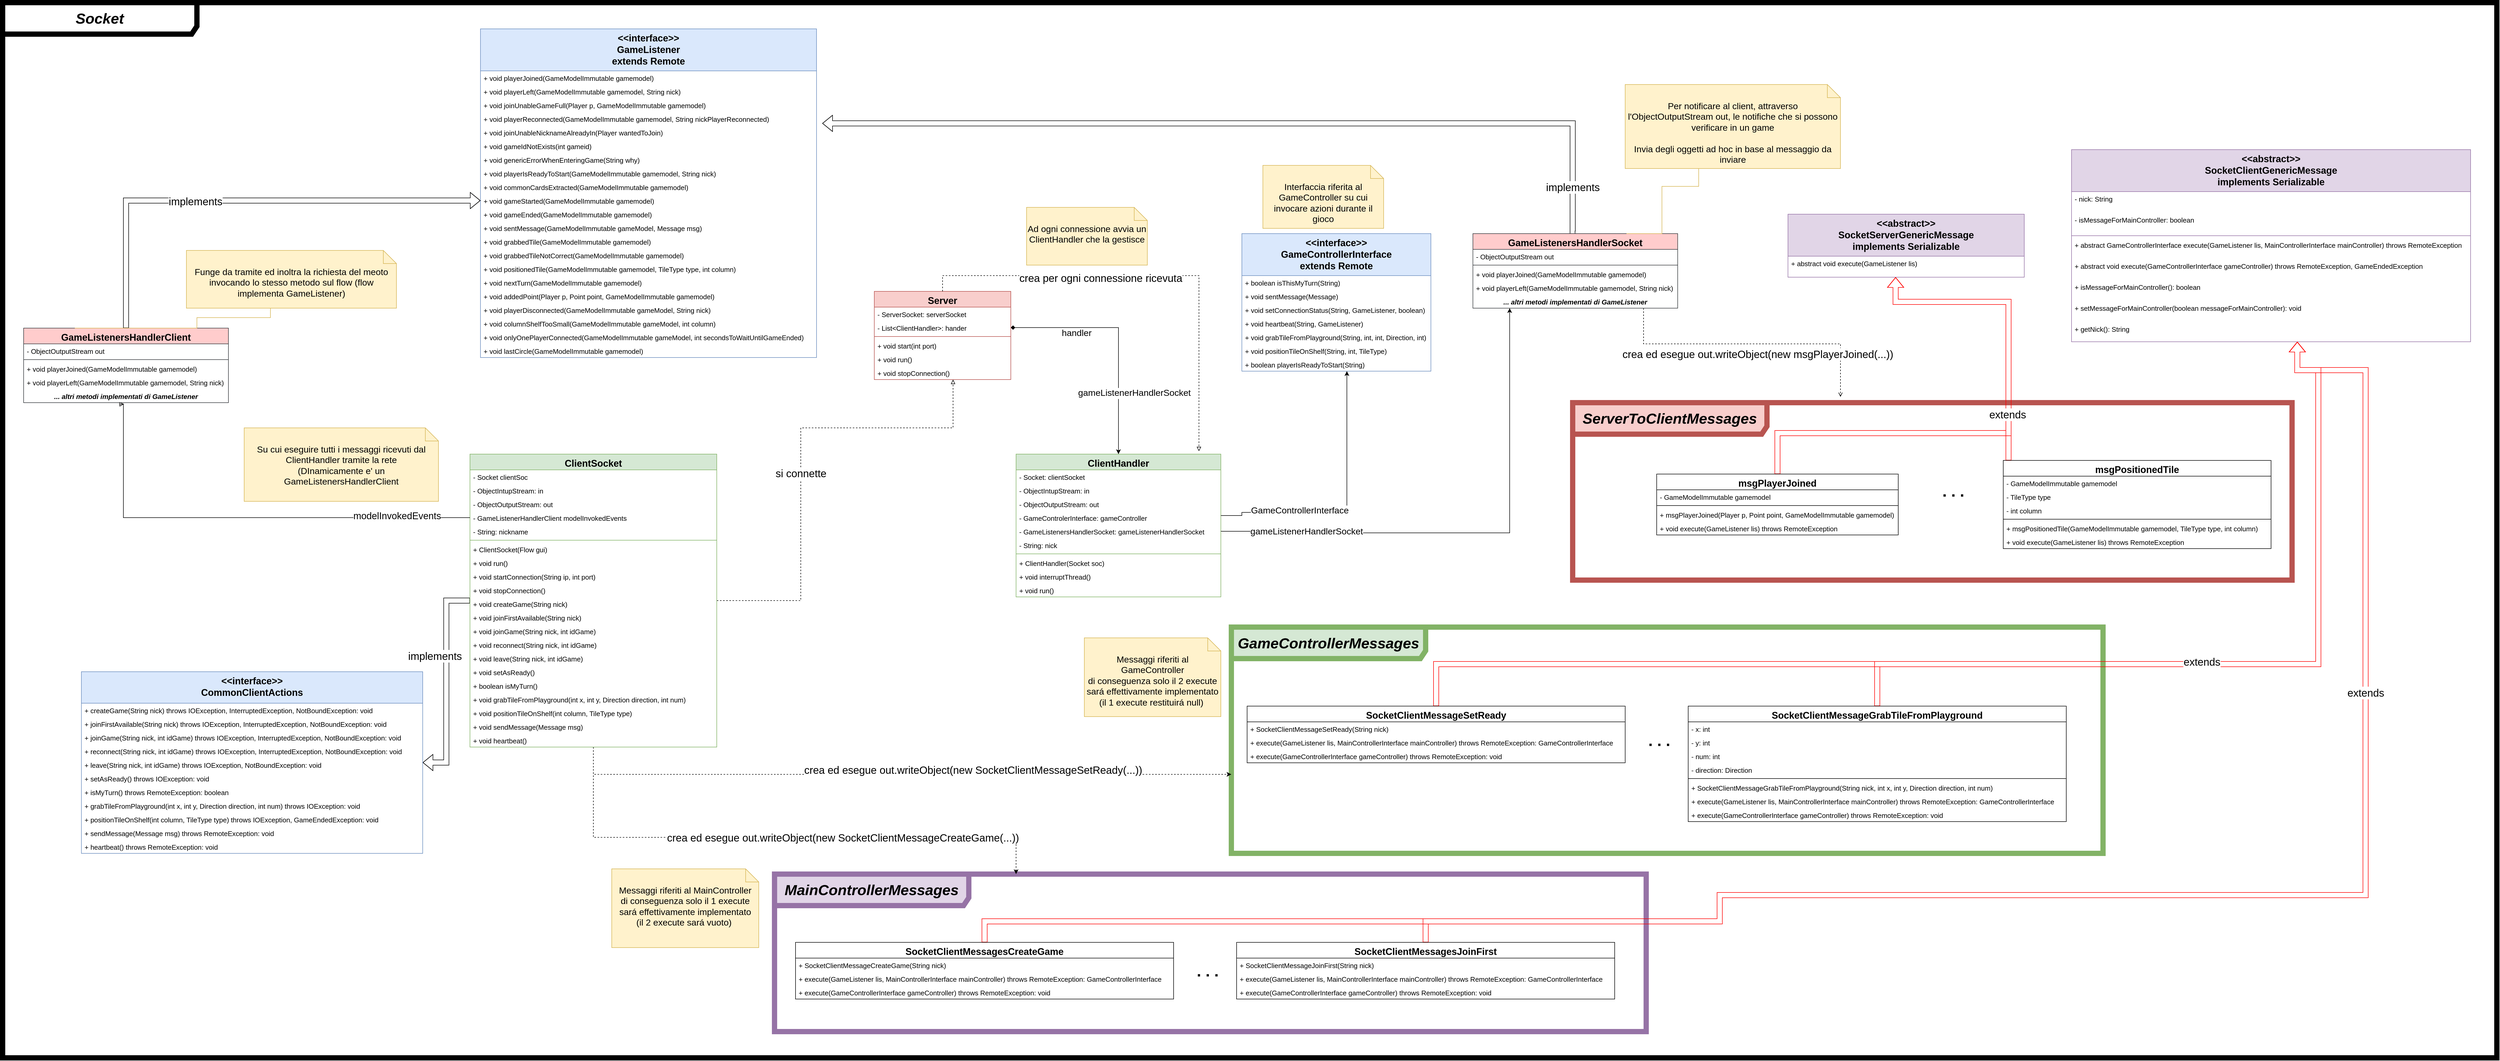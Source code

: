<mxfile version="21.3.7" type="device">
  <diagram id="7D1J2RN3TI_QqU_orNVl" name="Pagina-1">
    <mxGraphModel dx="5264" dy="3862" grid="1" gridSize="10" guides="1" tooltips="1" connect="1" arrows="1" fold="1" page="0" pageScale="1" pageWidth="827" pageHeight="1169" background="none" math="0" shadow="0">
      <root>
        <mxCell id="0" />
        <mxCell id="1" parent="0" />
        <mxCell id="pdc4RF1cK7iSSo5h04IV-68" value="&lt;span style=&quot;font-size: 28px;&quot;&gt;&lt;b&gt;&lt;i&gt;Socket&lt;/i&gt;&lt;/b&gt;&lt;/span&gt;" style="shape=umlFrame;whiteSpace=wrap;html=1;pointerEvents=0;width=370;height=60;strokeWidth=10;" parent="1" vertex="1">
          <mxGeometry x="-2690" y="-1370" width="4750" height="2010" as="geometry" />
        </mxCell>
        <mxCell id="pdc4RF1cK7iSSo5h04IV-63" value="&lt;span style=&quot;font-size: 28px;&quot;&gt;&lt;b&gt;&lt;i&gt;MainControllerMessages&lt;/i&gt;&lt;/b&gt;&lt;/span&gt;" style="shape=umlFrame;whiteSpace=wrap;html=1;pointerEvents=0;width=370;height=60;fillColor=#e1d5e7;strokeColor=#9673a6;strokeWidth=10;" parent="1" vertex="1">
          <mxGeometry x="-1220" y="290" width="1660" height="300" as="geometry" />
        </mxCell>
        <mxCell id="pdc4RF1cK7iSSo5h04IV-47" value="&lt;span style=&quot;font-size: 28px;&quot;&gt;&lt;b&gt;&lt;i&gt;GameControllerMessages&lt;/i&gt;&lt;/b&gt;&lt;/span&gt;" style="shape=umlFrame;whiteSpace=wrap;html=1;pointerEvents=0;width=370;height=60;fillColor=#d5e8d4;strokeColor=#82b366;strokeWidth=10;" parent="1" vertex="1">
          <mxGeometry x="-350" y="-180.5" width="1660" height="431" as="geometry" />
        </mxCell>
        <mxCell id="pdc4RF1cK7iSSo5h04IV-15" value="&lt;font size=&quot;1&quot;&gt;&lt;i&gt;&lt;b style=&quot;font-size: 28px;&quot;&gt;ServerToClientMessages&lt;/b&gt;&lt;/i&gt;&lt;/font&gt;" style="shape=umlFrame;whiteSpace=wrap;html=1;pointerEvents=0;width=370;height=60;fillColor=#f8cecc;strokeColor=#b85450;strokeWidth=10;" parent="1" vertex="1">
          <mxGeometry x="300" y="-608" width="1370" height="338" as="geometry" />
        </mxCell>
        <mxCell id="dzRaXjKXjlgb23_gsx2O-1" value="Server" style="swimlane;fontStyle=1;align=center;verticalAlign=top;childLayout=stackLayout;horizontal=1;startSize=30;horizontalStack=0;resizeParent=1;resizeParentMax=0;resizeLast=0;collapsible=1;marginBottom=0;fillColor=#f8cecc;strokeColor=#b85450;fontSize=18;" parent="1" vertex="1">
          <mxGeometry x="-1030" y="-820" width="260" height="168" as="geometry" />
        </mxCell>
        <mxCell id="dzRaXjKXjlgb23_gsx2O-42" value="- ServerSocket: serverSocket&#xa;" style="text;strokeColor=none;fillColor=none;align=left;verticalAlign=top;spacingLeft=4;spacingRight=4;overflow=hidden;rotatable=0;points=[[0,0.5],[1,0.5]];portConstraint=eastwest;fontSize=13;" parent="dzRaXjKXjlgb23_gsx2O-1" vertex="1">
          <mxGeometry y="30" width="260" height="26" as="geometry" />
        </mxCell>
        <mxCell id="dzRaXjKXjlgb23_gsx2O-53" value="- List&lt;ClientHandler&gt;: hander&#xa;" style="text;strokeColor=none;fillColor=none;align=left;verticalAlign=top;spacingLeft=4;spacingRight=4;overflow=hidden;rotatable=0;points=[[0,0.5],[1,0.5]];portConstraint=eastwest;fontSize=13;" parent="dzRaXjKXjlgb23_gsx2O-1" vertex="1">
          <mxGeometry y="56" width="260" height="26" as="geometry" />
        </mxCell>
        <mxCell id="dzRaXjKXjlgb23_gsx2O-3" value="" style="line;strokeWidth=1;fillColor=none;align=left;verticalAlign=middle;spacingTop=-1;spacingLeft=3;spacingRight=3;rotatable=0;labelPosition=right;points=[];portConstraint=eastwest;strokeColor=inherit;" parent="dzRaXjKXjlgb23_gsx2O-1" vertex="1">
          <mxGeometry y="82" width="260" height="8" as="geometry" />
        </mxCell>
        <mxCell id="dzRaXjKXjlgb23_gsx2O-54" value="+ void start(int port)" style="text;strokeColor=none;fillColor=none;align=left;verticalAlign=top;spacingLeft=4;spacingRight=4;overflow=hidden;rotatable=0;points=[[0,0.5],[1,0.5]];portConstraint=eastwest;fontSize=13;" parent="dzRaXjKXjlgb23_gsx2O-1" vertex="1">
          <mxGeometry y="90" width="260" height="26" as="geometry" />
        </mxCell>
        <mxCell id="dzRaXjKXjlgb23_gsx2O-40" value="+ void run()" style="text;strokeColor=none;fillColor=none;align=left;verticalAlign=top;spacingLeft=4;spacingRight=4;overflow=hidden;rotatable=0;points=[[0,0.5],[1,0.5]];portConstraint=eastwest;fontSize=13;" parent="dzRaXjKXjlgb23_gsx2O-1" vertex="1">
          <mxGeometry y="116" width="260" height="26" as="geometry" />
        </mxCell>
        <mxCell id="dzRaXjKXjlgb23_gsx2O-51" value="+ void stopConnection()" style="text;strokeColor=none;fillColor=none;align=left;verticalAlign=top;spacingLeft=4;spacingRight=4;overflow=hidden;rotatable=0;points=[[0,0.5],[1,0.5]];portConstraint=eastwest;fontSize=13;" parent="dzRaXjKXjlgb23_gsx2O-1" vertex="1">
          <mxGeometry y="142" width="260" height="26" as="geometry" />
        </mxCell>
        <mxCell id="dzRaXjKXjlgb23_gsx2O-9" value="ClientHandler" style="swimlane;fontStyle=1;align=center;verticalAlign=top;childLayout=stackLayout;horizontal=1;startSize=30;horizontalStack=0;resizeParent=1;resizeParentMax=0;resizeLast=0;collapsible=1;marginBottom=0;fillColor=#d5e8d4;strokeColor=#82b366;fontSize=18;" parent="1" vertex="1">
          <mxGeometry x="-760" y="-510" width="390" height="272" as="geometry" />
        </mxCell>
        <mxCell id="dzRaXjKXjlgb23_gsx2O-55" value="- Socket: clientSocket&#xa;" style="text;strokeColor=none;fillColor=none;align=left;verticalAlign=top;spacingLeft=4;spacingRight=4;overflow=hidden;rotatable=0;points=[[0,0.5],[1,0.5]];portConstraint=eastwest;fontSize=13;" parent="dzRaXjKXjlgb23_gsx2O-9" vertex="1">
          <mxGeometry y="30" width="390" height="26" as="geometry" />
        </mxCell>
        <mxCell id="dzRaXjKXjlgb23_gsx2O-59" value="- ObjectIntupStream: in&#xa;" style="text;strokeColor=none;fillColor=none;align=left;verticalAlign=top;spacingLeft=4;spacingRight=4;overflow=hidden;rotatable=0;points=[[0,0.5],[1,0.5]];portConstraint=eastwest;fontSize=13;" parent="dzRaXjKXjlgb23_gsx2O-9" vertex="1">
          <mxGeometry y="56" width="390" height="26" as="geometry" />
        </mxCell>
        <mxCell id="dzRaXjKXjlgb23_gsx2O-61" value="- ObjectOutputStream: out&#xa;" style="text;strokeColor=none;fillColor=none;align=left;verticalAlign=top;spacingLeft=4;spacingRight=4;overflow=hidden;rotatable=0;points=[[0,0.5],[1,0.5]];portConstraint=eastwest;fontSize=13;" parent="dzRaXjKXjlgb23_gsx2O-9" vertex="1">
          <mxGeometry y="82" width="390" height="26" as="geometry" />
        </mxCell>
        <mxCell id="dzRaXjKXjlgb23_gsx2O-57" value="- GameControlerInterface: gameController&#xa;" style="text;strokeColor=none;fillColor=none;align=left;verticalAlign=top;spacingLeft=4;spacingRight=4;overflow=hidden;rotatable=0;points=[[0,0.5],[1,0.5]];portConstraint=eastwest;fontSize=13;" parent="dzRaXjKXjlgb23_gsx2O-9" vertex="1">
          <mxGeometry y="108" width="390" height="26" as="geometry" />
        </mxCell>
        <mxCell id="dzRaXjKXjlgb23_gsx2O-58" value="- GameListenersHandlerSocket: gameListenerHandlerSocket&#xa;" style="text;strokeColor=none;fillColor=none;align=left;verticalAlign=top;spacingLeft=4;spacingRight=4;overflow=hidden;rotatable=0;points=[[0,0.5],[1,0.5]];portConstraint=eastwest;fontSize=13;" parent="dzRaXjKXjlgb23_gsx2O-9" vertex="1">
          <mxGeometry y="134" width="390" height="26" as="geometry" />
        </mxCell>
        <mxCell id="dzRaXjKXjlgb23_gsx2O-60" value="- String: nick" style="text;strokeColor=none;fillColor=none;align=left;verticalAlign=top;spacingLeft=4;spacingRight=4;overflow=hidden;rotatable=0;points=[[0,0.5],[1,0.5]];portConstraint=eastwest;fontSize=13;" parent="dzRaXjKXjlgb23_gsx2O-9" vertex="1">
          <mxGeometry y="160" width="390" height="26" as="geometry" />
        </mxCell>
        <mxCell id="dzRaXjKXjlgb23_gsx2O-11" value="" style="line;strokeWidth=1;fillColor=none;align=left;verticalAlign=middle;spacingTop=-1;spacingLeft=3;spacingRight=3;rotatable=0;labelPosition=right;points=[];portConstraint=eastwest;strokeColor=inherit;" parent="dzRaXjKXjlgb23_gsx2O-9" vertex="1">
          <mxGeometry y="186" width="390" height="8" as="geometry" />
        </mxCell>
        <mxCell id="dzRaXjKXjlgb23_gsx2O-62" value="+ ClientHandler(Socket soc)&#xa;" style="text;strokeColor=none;fillColor=none;align=left;verticalAlign=top;spacingLeft=4;spacingRight=4;overflow=hidden;rotatable=0;points=[[0,0.5],[1,0.5]];portConstraint=eastwest;fontSize=13;" parent="dzRaXjKXjlgb23_gsx2O-9" vertex="1">
          <mxGeometry y="194" width="390" height="26" as="geometry" />
        </mxCell>
        <mxCell id="dzRaXjKXjlgb23_gsx2O-63" value="+ void interruptThread()&#xa;" style="text;strokeColor=none;fillColor=none;align=left;verticalAlign=top;spacingLeft=4;spacingRight=4;overflow=hidden;rotatable=0;points=[[0,0.5],[1,0.5]];portConstraint=eastwest;fontSize=13;" parent="dzRaXjKXjlgb23_gsx2O-9" vertex="1">
          <mxGeometry y="220" width="390" height="26" as="geometry" />
        </mxCell>
        <mxCell id="dzRaXjKXjlgb23_gsx2O-64" value="+ void run()&#xa;" style="text;strokeColor=none;fillColor=none;align=left;verticalAlign=top;spacingLeft=4;spacingRight=4;overflow=hidden;rotatable=0;points=[[0,0.5],[1,0.5]];portConstraint=eastwest;fontSize=13;" parent="dzRaXjKXjlgb23_gsx2O-9" vertex="1">
          <mxGeometry y="246" width="390" height="26" as="geometry" />
        </mxCell>
        <mxCell id="dzRaXjKXjlgb23_gsx2O-13" style="edgeStyle=orthogonalEdgeStyle;rounded=0;orthogonalLoop=1;jettySize=auto;html=1;entryX=0.5;entryY=0;entryDx=0;entryDy=0;startArrow=diamond;startFill=1;" parent="1" source="dzRaXjKXjlgb23_gsx2O-53" target="dzRaXjKXjlgb23_gsx2O-9" edge="1">
          <mxGeometry relative="1" as="geometry">
            <mxPoint x="-770" y="-732.0" as="sourcePoint" />
          </mxGeometry>
        </mxCell>
        <mxCell id="dzRaXjKXjlgb23_gsx2O-14" value="&lt;font style=&quot;font-size: 17px;&quot;&gt;handler&lt;/font&gt;" style="edgeLabel;html=1;align=center;verticalAlign=middle;resizable=0;points=[];" parent="dzRaXjKXjlgb23_gsx2O-13" vertex="1" connectable="0">
          <mxGeometry x="0.834" y="1" relative="1" as="geometry">
            <mxPoint x="-81" y="-193" as="offset" />
          </mxGeometry>
        </mxCell>
        <mxCell id="dzRaXjKXjlgb23_gsx2O-17" value="&lt;font style=&quot;font-size: 17px;&quot;&gt;Ad ogni connessione avvia un ClientHandler che la gestisce&lt;/font&gt;" style="shape=note2;boundedLbl=1;whiteSpace=wrap;html=1;size=25;verticalAlign=top;align=center;fillColor=#fff2cc;strokeColor=#d6b656;" parent="1" vertex="1">
          <mxGeometry x="-740" y="-980" width="230" height="110" as="geometry" />
        </mxCell>
        <mxCell id="dzRaXjKXjlgb23_gsx2O-164" style="rounded=0;orthogonalLoop=1;jettySize=auto;html=1;fontSize=18;startArrow=none;startFill=0;endArrow=classic;endFill=0;strokeWidth=1;strokeColor=default;shape=flexArrow;targetPerimeterSpacing=11;exitX=0.5;exitY=0;exitDx=0;exitDy=0;edgeStyle=orthogonalEdgeStyle;" parent="1" source="dzRaXjKXjlgb23_gsx2O-18" target="dzRaXjKXjlgb23_gsx2O-131" edge="1">
          <mxGeometry relative="1" as="geometry">
            <Array as="points">
              <mxPoint x="300" y="-930" />
              <mxPoint x="300" y="-1140" />
            </Array>
          </mxGeometry>
        </mxCell>
        <mxCell id="dzRaXjKXjlgb23_gsx2O-222" value="implements" style="edgeLabel;html=1;align=center;verticalAlign=middle;resizable=0;points=[];fontSize=20;" parent="dzRaXjKXjlgb23_gsx2O-164" vertex="1" connectable="0">
          <mxGeometry x="0.778" relative="1" as="geometry">
            <mxPoint x="1246" y="121" as="offset" />
          </mxGeometry>
        </mxCell>
        <mxCell id="dzRaXjKXjlgb23_gsx2O-217" style="edgeStyle=orthogonalEdgeStyle;rounded=0;orthogonalLoop=1;jettySize=auto;html=1;strokeColor=default;strokeWidth=1;fontSize=18;startArrow=none;startFill=0;endArrow=open;endFill=0;targetPerimeterSpacing=11;dashed=1;" parent="1" source="dzRaXjKXjlgb23_gsx2O-18" target="pdc4RF1cK7iSSo5h04IV-15" edge="1">
          <mxGeometry relative="1" as="geometry">
            <Array as="points">
              <mxPoint x="435" y="-720" />
              <mxPoint x="810" y="-720" />
            </Array>
          </mxGeometry>
        </mxCell>
        <mxCell id="dzRaXjKXjlgb23_gsx2O-218" value="crea ed esegue out.writeObject(new msgPlayerJoined(...))&amp;nbsp;" style="edgeLabel;html=1;align=center;verticalAlign=middle;resizable=0;points=[];fontSize=20;" parent="dzRaXjKXjlgb23_gsx2O-217" vertex="1" connectable="0">
          <mxGeometry x="0.328" y="-3" relative="1" as="geometry">
            <mxPoint x="-73" y="16" as="offset" />
          </mxGeometry>
        </mxCell>
        <mxCell id="dzRaXjKXjlgb23_gsx2O-18" value="GameListenersHandlerSocket" style="swimlane;fontStyle=1;align=center;verticalAlign=top;childLayout=stackLayout;horizontal=1;startSize=30;horizontalStack=0;resizeParent=1;resizeParentMax=0;resizeLast=0;collapsible=1;marginBottom=0;fontSize=18;fillColor=#ffcccc;strokeColor=#36393d;" parent="1" vertex="1">
          <mxGeometry x="110" y="-930" width="390" height="142" as="geometry" />
        </mxCell>
        <mxCell id="dzRaXjKXjlgb23_gsx2O-91" value="- ObjectOutputStream out" style="text;strokeColor=none;fillColor=none;align=left;verticalAlign=top;spacingLeft=4;spacingRight=4;overflow=hidden;rotatable=0;points=[[0,0.5],[1,0.5]];portConstraint=eastwest;fontSize=13;" parent="dzRaXjKXjlgb23_gsx2O-18" vertex="1">
          <mxGeometry y="30" width="390" height="26" as="geometry" />
        </mxCell>
        <mxCell id="dzRaXjKXjlgb23_gsx2O-20" value="" style="line;strokeWidth=1;fillColor=none;align=left;verticalAlign=middle;spacingTop=-1;spacingLeft=3;spacingRight=3;rotatable=0;labelPosition=right;points=[];portConstraint=eastwest;strokeColor=inherit;" parent="dzRaXjKXjlgb23_gsx2O-18" vertex="1">
          <mxGeometry y="56" width="390" height="8" as="geometry" />
        </mxCell>
        <mxCell id="dzRaXjKXjlgb23_gsx2O-184" value="+ void playerJoined(GameModelImmutable gamemodel) " style="text;strokeColor=none;fillColor=none;align=left;verticalAlign=top;spacingLeft=4;spacingRight=4;overflow=hidden;rotatable=0;points=[[0,0.5],[1,0.5]];portConstraint=eastwest;fontSize=13;" parent="dzRaXjKXjlgb23_gsx2O-18" vertex="1">
          <mxGeometry y="64" width="390" height="26" as="geometry" />
        </mxCell>
        <mxCell id="dzRaXjKXjlgb23_gsx2O-185" value="+ void playerLeft(GameModelImmutable gamemodel, String nick) " style="text;strokeColor=none;fillColor=none;align=left;verticalAlign=top;spacingLeft=4;spacingRight=4;overflow=hidden;rotatable=0;points=[[0,0.5],[1,0.5]];portConstraint=eastwest;fontSize=13;" parent="dzRaXjKXjlgb23_gsx2O-18" vertex="1">
          <mxGeometry y="90" width="390" height="26" as="geometry" />
        </mxCell>
        <mxCell id="dzRaXjKXjlgb23_gsx2O-198" value="... altri metodi implementati di GameListener" style="text;strokeColor=none;fillColor=none;align=center;verticalAlign=top;spacingLeft=4;spacingRight=4;overflow=hidden;rotatable=0;points=[[0,0.5],[1,0.5]];portConstraint=eastwest;fontSize=13;fontStyle=3" parent="dzRaXjKXjlgb23_gsx2O-18" vertex="1">
          <mxGeometry y="116" width="390" height="26" as="geometry" />
        </mxCell>
        <mxCell id="dzRaXjKXjlgb23_gsx2O-23" style="edgeStyle=orthogonalEdgeStyle;rounded=0;orthogonalLoop=1;jettySize=auto;html=1;startArrow=none;startFill=0;" parent="1" source="dzRaXjKXjlgb23_gsx2O-58" target="dzRaXjKXjlgb23_gsx2O-18" edge="1">
          <mxGeometry relative="1" as="geometry">
            <mxPoint x="-760" y="-354" as="sourcePoint" />
            <Array as="points">
              <mxPoint x="-260" y="-363" />
              <mxPoint x="-260" y="-360" />
              <mxPoint x="180" y="-360" />
            </Array>
          </mxGeometry>
        </mxCell>
        <mxCell id="dzRaXjKXjlgb23_gsx2O-24" value="&lt;font style=&quot;font-size: 17px;&quot;&gt;gameListenerHandlerSocket&lt;/font&gt;" style="edgeLabel;html=1;align=center;verticalAlign=middle;resizable=0;points=[];" parent="dzRaXjKXjlgb23_gsx2O-23" vertex="1" connectable="0">
          <mxGeometry x="-0.243" y="2" relative="1" as="geometry">
            <mxPoint x="-534" y="-264" as="offset" />
          </mxGeometry>
        </mxCell>
        <mxCell id="N_FLWN3HZIdAGJALNfn6-1" value="&lt;font style=&quot;font-size: 17px;&quot;&gt;gameListenerHandlerSocket&lt;/font&gt;" style="edgeLabel;html=1;align=center;verticalAlign=middle;resizable=0;points=[];" parent="dzRaXjKXjlgb23_gsx2O-23" vertex="1" connectable="0">
          <mxGeometry x="-0.663" y="2" relative="1" as="geometry">
            <mxPoint as="offset" />
          </mxGeometry>
        </mxCell>
        <mxCell id="dzRaXjKXjlgb23_gsx2O-199" style="edgeStyle=orthogonalEdgeStyle;rounded=0;orthogonalLoop=1;jettySize=auto;html=1;entryX=0.75;entryY=0;entryDx=0;entryDy=0;strokeColor=#d6b656;strokeWidth=1;fontSize=18;startArrow=none;startFill=0;endArrow=none;endFill=0;targetPerimeterSpacing=11;fillColor=#fff2cc;" parent="1" source="dzRaXjKXjlgb23_gsx2O-25" target="dzRaXjKXjlgb23_gsx2O-18" edge="1">
          <mxGeometry relative="1" as="geometry">
            <Array as="points">
              <mxPoint x="540" y="-1020" />
              <mxPoint x="470" y="-1020" />
              <mxPoint x="470" y="-930" />
            </Array>
          </mxGeometry>
        </mxCell>
        <mxCell id="dzRaXjKXjlgb23_gsx2O-25" value="&lt;font style=&quot;font-size: 17px;&quot;&gt;Per notificare al client, attraverso l&#39;ObjectOutputStream out, le notifiche che si possono verificare in un game&lt;br&gt;&lt;br&gt;Invia degli oggetti ad hoc in base al messaggio da inviare&lt;/font&gt;" style="shape=note2;boundedLbl=1;whiteSpace=wrap;html=1;size=25;verticalAlign=top;align=center;fillColor=#fff2cc;strokeColor=#d6b656;" parent="1" vertex="1">
          <mxGeometry x="400" y="-1214" width="410" height="160" as="geometry" />
        </mxCell>
        <mxCell id="dzRaXjKXjlgb23_gsx2O-27" value="&lt;&lt;interface&gt;&gt;&#xa;GameControllerInterface&#xa;extends Remote" style="swimlane;fontStyle=1;align=center;verticalAlign=top;childLayout=stackLayout;horizontal=1;startSize=80;horizontalStack=0;resizeParent=1;resizeParentMax=0;resizeLast=0;collapsible=1;marginBottom=0;fillColor=#dae8fc;strokeColor=#6c8ebf;fontSize=18;" parent="1" vertex="1">
          <mxGeometry x="-330" y="-930" width="360" height="262" as="geometry" />
        </mxCell>
        <mxCell id="dzRaXjKXjlgb23_gsx2O-72" value="+ boolean isThisMyTurn(String)" style="text;strokeColor=none;fillColor=none;align=left;verticalAlign=top;spacingLeft=4;spacingRight=4;overflow=hidden;rotatable=0;points=[[0,0.5],[1,0.5]];portConstraint=eastwest;fontSize=13;" parent="dzRaXjKXjlgb23_gsx2O-27" vertex="1">
          <mxGeometry y="80" width="360" height="26" as="geometry" />
        </mxCell>
        <mxCell id="dzRaXjKXjlgb23_gsx2O-75" value="+ void sentMessage(Message)" style="text;strokeColor=none;fillColor=none;align=left;verticalAlign=top;spacingLeft=4;spacingRight=4;overflow=hidden;rotatable=0;points=[[0,0.5],[1,0.5]];portConstraint=eastwest;fontSize=13;" parent="dzRaXjKXjlgb23_gsx2O-27" vertex="1">
          <mxGeometry y="106" width="360" height="26" as="geometry" />
        </mxCell>
        <mxCell id="dzRaXjKXjlgb23_gsx2O-77" value="+ void setConnectionStatus(String, GameListener, boolean)" style="text;strokeColor=none;fillColor=none;align=left;verticalAlign=top;spacingLeft=4;spacingRight=4;overflow=hidden;rotatable=0;points=[[0,0.5],[1,0.5]];portConstraint=eastwest;fontSize=13;" parent="dzRaXjKXjlgb23_gsx2O-27" vertex="1">
          <mxGeometry y="132" width="360" height="26" as="geometry" />
        </mxCell>
        <mxCell id="dzRaXjKXjlgb23_gsx2O-83" value="+ void heartbeat(String, GameListener)" style="text;strokeColor=none;fillColor=none;align=left;verticalAlign=top;spacingLeft=4;spacingRight=4;overflow=hidden;rotatable=0;points=[[0,0.5],[1,0.5]];portConstraint=eastwest;fontSize=13;" parent="dzRaXjKXjlgb23_gsx2O-27" vertex="1">
          <mxGeometry y="158" width="360" height="26" as="geometry" />
        </mxCell>
        <mxCell id="dzRaXjKXjlgb23_gsx2O-85" value="+ void grabTileFromPlayground(String, int, int, Direction, int)" style="text;strokeColor=none;fillColor=none;align=left;verticalAlign=top;spacingLeft=4;spacingRight=4;overflow=hidden;rotatable=0;points=[[0,0.5],[1,0.5]];portConstraint=eastwest;fontSize=13;" parent="dzRaXjKXjlgb23_gsx2O-27" vertex="1">
          <mxGeometry y="184" width="360" height="26" as="geometry" />
        </mxCell>
        <mxCell id="dzRaXjKXjlgb23_gsx2O-99" value="+ void positionTileOnShelf(String, int, TileType)" style="text;strokeColor=none;fillColor=none;align=left;verticalAlign=top;spacingLeft=4;spacingRight=4;overflow=hidden;rotatable=0;points=[[0,0.5],[1,0.5]];portConstraint=eastwest;fontSize=13;" parent="dzRaXjKXjlgb23_gsx2O-27" vertex="1">
          <mxGeometry y="210" width="360" height="26" as="geometry" />
        </mxCell>
        <mxCell id="dzRaXjKXjlgb23_gsx2O-100" value="+ boolean playerIsReadyToStart(String)" style="text;strokeColor=none;fillColor=none;align=left;verticalAlign=top;spacingLeft=4;spacingRight=4;overflow=hidden;rotatable=0;points=[[0,0.5],[1,0.5]];portConstraint=eastwest;fontSize=13;" parent="dzRaXjKXjlgb23_gsx2O-27" vertex="1">
          <mxGeometry y="236" width="360" height="26" as="geometry" />
        </mxCell>
        <mxCell id="dzRaXjKXjlgb23_gsx2O-31" style="edgeStyle=orthogonalEdgeStyle;rounded=0;orthogonalLoop=1;jettySize=auto;html=1;fontSize=13;startArrow=none;startFill=0;" parent="1" source="dzRaXjKXjlgb23_gsx2O-57" target="dzRaXjKXjlgb23_gsx2O-100" edge="1">
          <mxGeometry relative="1" as="geometry">
            <mxPoint x="-400" y="-360" as="sourcePoint" />
            <mxPoint x="-40.08" y="-723.88" as="targetPoint" />
            <Array as="points">
              <mxPoint x="-330" y="-393" />
              <mxPoint x="-330" y="-399" />
              <mxPoint x="-130" y="-399" />
            </Array>
          </mxGeometry>
        </mxCell>
        <mxCell id="dzRaXjKXjlgb23_gsx2O-32" value="&lt;font style=&quot;font-size: 17px;&quot;&gt;GameControllerInterface&lt;/font&gt;" style="edgeLabel;html=1;align=center;verticalAlign=middle;resizable=0;points=[];fontSize=13;" parent="dzRaXjKXjlgb23_gsx2O-31" vertex="1" connectable="0">
          <mxGeometry x="-0.656" y="-3" relative="1" as="geometry">
            <mxPoint x="67" y="-6" as="offset" />
          </mxGeometry>
        </mxCell>
        <mxCell id="dzRaXjKXjlgb23_gsx2O-33" value="&lt;font style=&quot;font-size: 17px;&quot;&gt;Interfaccia riferita al GameController su cui invocare azioni durante il gioco&lt;/font&gt;" style="shape=note2;boundedLbl=1;whiteSpace=wrap;html=1;size=25;verticalAlign=top;align=center;fillColor=#fff2cc;strokeColor=#d6b656;" parent="1" vertex="1">
          <mxGeometry x="-290" y="-1060" width="230" height="120" as="geometry" />
        </mxCell>
        <mxCell id="dzRaXjKXjlgb23_gsx2O-159" style="edgeStyle=orthogonalEdgeStyle;rounded=0;orthogonalLoop=1;jettySize=auto;html=1;fontSize=18;startArrow=none;startFill=0;endArrow=block;endFill=0;dashed=1;" parent="1" source="dzRaXjKXjlgb23_gsx2O-108" target="dzRaXjKXjlgb23_gsx2O-1" edge="1">
          <mxGeometry relative="1" as="geometry">
            <Array as="points">
              <mxPoint x="-1170" y="-231" />
              <mxPoint x="-1170" y="-560" />
              <mxPoint x="-880" y="-560" />
            </Array>
          </mxGeometry>
        </mxCell>
        <mxCell id="dzRaXjKXjlgb23_gsx2O-160" value="si connette" style="edgeLabel;html=1;align=center;verticalAlign=middle;resizable=0;points=[];fontSize=20;" parent="dzRaXjKXjlgb23_gsx2O-159" vertex="1" connectable="0">
          <mxGeometry x="-0.071" relative="1" as="geometry">
            <mxPoint y="1" as="offset" />
          </mxGeometry>
        </mxCell>
        <mxCell id="pdc4RF1cK7iSSo5h04IV-48" style="edgeStyle=orthogonalEdgeStyle;rounded=0;orthogonalLoop=1;jettySize=auto;html=1;strokeColor=#000000;fontSize=20;dashed=1;" parent="1" source="dzRaXjKXjlgb23_gsx2O-108" target="pdc4RF1cK7iSSo5h04IV-47" edge="1">
          <mxGeometry relative="1" as="geometry">
            <Array as="points">
              <mxPoint x="-1565" y="100" />
              <mxPoint x="500" y="100" />
              <mxPoint x="500" y="26" />
            </Array>
          </mxGeometry>
        </mxCell>
        <mxCell id="pdc4RF1cK7iSSo5h04IV-49" value="crea ed esegue&amp;nbsp;out.writeObject(new SocketClientMessageSetReady(...))" style="edgeLabel;html=1;align=center;verticalAlign=middle;resizable=0;points=[];fontSize=20;" parent="pdc4RF1cK7iSSo5h04IV-48" vertex="1" connectable="0">
          <mxGeometry x="0.729" y="-1" relative="1" as="geometry">
            <mxPoint x="-321" y="-10" as="offset" />
          </mxGeometry>
        </mxCell>
        <mxCell id="pdc4RF1cK7iSSo5h04IV-64" style="edgeStyle=orthogonalEdgeStyle;rounded=0;orthogonalLoop=1;jettySize=auto;html=1;strokeColor=#000000;fontSize=20;dashed=1;" parent="1" source="dzRaXjKXjlgb23_gsx2O-108" target="pdc4RF1cK7iSSo5h04IV-63" edge="1">
          <mxGeometry relative="1" as="geometry">
            <Array as="points">
              <mxPoint x="-1565" y="220" />
              <mxPoint x="-760" y="220" />
            </Array>
          </mxGeometry>
        </mxCell>
        <mxCell id="pdc4RF1cK7iSSo5h04IV-65" value="crea ed esegue&amp;nbsp;out.writeObject(new SocketClientMessageCreateGame(...))" style="edgeLabel;html=1;align=center;verticalAlign=middle;resizable=0;points=[];fontSize=20;" parent="pdc4RF1cK7iSSo5h04IV-64" vertex="1" connectable="0">
          <mxGeometry x="0.234" relative="1" as="geometry">
            <mxPoint x="1" as="offset" />
          </mxGeometry>
        </mxCell>
        <mxCell id="QCJdGkt5ciZwqmFSoXIl-13" style="edgeStyle=orthogonalEdgeStyle;rounded=0;orthogonalLoop=1;jettySize=auto;html=1;shape=flexArrow;" parent="1" source="dzRaXjKXjlgb23_gsx2O-108" target="QCJdGkt5ciZwqmFSoXIl-1" edge="1">
          <mxGeometry relative="1" as="geometry" />
        </mxCell>
        <mxCell id="QCJdGkt5ciZwqmFSoXIl-14" value="implements" style="edgeLabel;html=1;align=center;verticalAlign=middle;resizable=0;points=[];fontSize=20;" parent="QCJdGkt5ciZwqmFSoXIl-13" vertex="1" connectable="0">
          <mxGeometry x="-0.219" y="-11" relative="1" as="geometry">
            <mxPoint x="-11" y="-6" as="offset" />
          </mxGeometry>
        </mxCell>
        <mxCell id="dzRaXjKXjlgb23_gsx2O-108" value="ClientSocket" style="swimlane;fontStyle=1;align=center;verticalAlign=top;childLayout=stackLayout;horizontal=1;startSize=30;horizontalStack=0;resizeParent=1;resizeParentMax=0;resizeLast=0;collapsible=1;marginBottom=0;fillColor=#d5e8d4;strokeColor=#82b366;fontSize=18;" parent="1" vertex="1">
          <mxGeometry x="-1800" y="-510" width="470" height="558" as="geometry" />
        </mxCell>
        <mxCell id="dzRaXjKXjlgb23_gsx2O-109" value="- Socket clientSoc" style="text;strokeColor=none;fillColor=none;align=left;verticalAlign=top;spacingLeft=4;spacingRight=4;overflow=hidden;rotatable=0;points=[[0,0.5],[1,0.5]];portConstraint=eastwest;fontSize=13;" parent="dzRaXjKXjlgb23_gsx2O-108" vertex="1">
          <mxGeometry y="30" width="470" height="26" as="geometry" />
        </mxCell>
        <mxCell id="dzRaXjKXjlgb23_gsx2O-110" value="- ObjectIntupStream: in&#xa;" style="text;strokeColor=none;fillColor=none;align=left;verticalAlign=top;spacingLeft=4;spacingRight=4;overflow=hidden;rotatable=0;points=[[0,0.5],[1,0.5]];portConstraint=eastwest;fontSize=13;" parent="dzRaXjKXjlgb23_gsx2O-108" vertex="1">
          <mxGeometry y="56" width="470" height="26" as="geometry" />
        </mxCell>
        <mxCell id="dzRaXjKXjlgb23_gsx2O-111" value="- ObjectOutputStream: out&#xa;" style="text;strokeColor=none;fillColor=none;align=left;verticalAlign=top;spacingLeft=4;spacingRight=4;overflow=hidden;rotatable=0;points=[[0,0.5],[1,0.5]];portConstraint=eastwest;fontSize=13;" parent="dzRaXjKXjlgb23_gsx2O-108" vertex="1">
          <mxGeometry y="82" width="470" height="26" as="geometry" />
        </mxCell>
        <mxCell id="dzRaXjKXjlgb23_gsx2O-112" value="- GameListenerHandlerClient modelInvokedEvents" style="text;strokeColor=none;fillColor=none;align=left;verticalAlign=top;spacingLeft=4;spacingRight=4;overflow=hidden;rotatable=0;points=[[0,0.5],[1,0.5]];portConstraint=eastwest;fontSize=13;" parent="dzRaXjKXjlgb23_gsx2O-108" vertex="1">
          <mxGeometry y="108" width="470" height="26" as="geometry" />
        </mxCell>
        <mxCell id="dzRaXjKXjlgb23_gsx2O-114" value="- String: nickname" style="text;strokeColor=none;fillColor=none;align=left;verticalAlign=top;spacingLeft=4;spacingRight=4;overflow=hidden;rotatable=0;points=[[0,0.5],[1,0.5]];portConstraint=eastwest;fontSize=13;" parent="dzRaXjKXjlgb23_gsx2O-108" vertex="1">
          <mxGeometry y="134" width="470" height="26" as="geometry" />
        </mxCell>
        <mxCell id="dzRaXjKXjlgb23_gsx2O-115" value="" style="line;strokeWidth=1;fillColor=none;align=left;verticalAlign=middle;spacingTop=-1;spacingLeft=3;spacingRight=3;rotatable=0;labelPosition=right;points=[];portConstraint=eastwest;strokeColor=inherit;" parent="dzRaXjKXjlgb23_gsx2O-108" vertex="1">
          <mxGeometry y="160" width="470" height="8" as="geometry" />
        </mxCell>
        <mxCell id="dzRaXjKXjlgb23_gsx2O-116" value="+ ClientSocket(Flow gui)" style="text;strokeColor=none;fillColor=none;align=left;verticalAlign=top;spacingLeft=4;spacingRight=4;overflow=hidden;rotatable=0;points=[[0,0.5],[1,0.5]];portConstraint=eastwest;fontSize=13;" parent="dzRaXjKXjlgb23_gsx2O-108" vertex="1">
          <mxGeometry y="168" width="470" height="26" as="geometry" />
        </mxCell>
        <mxCell id="dzRaXjKXjlgb23_gsx2O-118" value="+ void run()&#xa;" style="text;strokeColor=none;fillColor=none;align=left;verticalAlign=top;spacingLeft=4;spacingRight=4;overflow=hidden;rotatable=0;points=[[0,0.5],[1,0.5]];portConstraint=eastwest;fontSize=13;" parent="dzRaXjKXjlgb23_gsx2O-108" vertex="1">
          <mxGeometry y="194" width="470" height="26" as="geometry" />
        </mxCell>
        <mxCell id="dzRaXjKXjlgb23_gsx2O-117" value="+ void startConnection(String ip, int port)" style="text;strokeColor=none;fillColor=none;align=left;verticalAlign=top;spacingLeft=4;spacingRight=4;overflow=hidden;rotatable=0;points=[[0,0.5],[1,0.5]];portConstraint=eastwest;fontSize=13;" parent="dzRaXjKXjlgb23_gsx2O-108" vertex="1">
          <mxGeometry y="220" width="470" height="26" as="geometry" />
        </mxCell>
        <mxCell id="dzRaXjKXjlgb23_gsx2O-119" value="+ void stopConnection()" style="text;strokeColor=none;fillColor=none;align=left;verticalAlign=top;spacingLeft=4;spacingRight=4;overflow=hidden;rotatable=0;points=[[0,0.5],[1,0.5]];portConstraint=eastwest;fontSize=13;" parent="dzRaXjKXjlgb23_gsx2O-108" vertex="1">
          <mxGeometry y="246" width="470" height="26" as="geometry" />
        </mxCell>
        <mxCell id="dzRaXjKXjlgb23_gsx2O-120" value="+ void createGame(String nick)" style="text;strokeColor=none;fillColor=none;align=left;verticalAlign=top;spacingLeft=4;spacingRight=4;overflow=hidden;rotatable=0;points=[[0,0.5],[1,0.5]];portConstraint=eastwest;fontSize=13;" parent="dzRaXjKXjlgb23_gsx2O-108" vertex="1">
          <mxGeometry y="272" width="470" height="26" as="geometry" />
        </mxCell>
        <mxCell id="dzRaXjKXjlgb23_gsx2O-121" value="+ void joinFirstAvailable(String nick) " style="text;strokeColor=none;fillColor=none;align=left;verticalAlign=top;spacingLeft=4;spacingRight=4;overflow=hidden;rotatable=0;points=[[0,0.5],[1,0.5]];portConstraint=eastwest;fontSize=13;" parent="dzRaXjKXjlgb23_gsx2O-108" vertex="1">
          <mxGeometry y="298" width="470" height="26" as="geometry" />
        </mxCell>
        <mxCell id="dzRaXjKXjlgb23_gsx2O-122" value="+ void joinGame(String nick, int idGame) " style="text;strokeColor=none;fillColor=none;align=left;verticalAlign=top;spacingLeft=4;spacingRight=4;overflow=hidden;rotatable=0;points=[[0,0.5],[1,0.5]];portConstraint=eastwest;fontSize=13;" parent="dzRaXjKXjlgb23_gsx2O-108" vertex="1">
          <mxGeometry y="324" width="470" height="26" as="geometry" />
        </mxCell>
        <mxCell id="dzRaXjKXjlgb23_gsx2O-123" value="+ void reconnect(String nick, int idGame) " style="text;strokeColor=none;fillColor=none;align=left;verticalAlign=top;spacingLeft=4;spacingRight=4;overflow=hidden;rotatable=0;points=[[0,0.5],[1,0.5]];portConstraint=eastwest;fontSize=13;" parent="dzRaXjKXjlgb23_gsx2O-108" vertex="1">
          <mxGeometry y="350" width="470" height="26" as="geometry" />
        </mxCell>
        <mxCell id="dzRaXjKXjlgb23_gsx2O-125" value="+ void leave(String nick, int idGame) " style="text;strokeColor=none;fillColor=none;align=left;verticalAlign=top;spacingLeft=4;spacingRight=4;overflow=hidden;rotatable=0;points=[[0,0.5],[1,0.5]];portConstraint=eastwest;fontSize=13;" parent="dzRaXjKXjlgb23_gsx2O-108" vertex="1">
          <mxGeometry y="376" width="470" height="26" as="geometry" />
        </mxCell>
        <mxCell id="dzRaXjKXjlgb23_gsx2O-124" value="+ void setAsReady()" style="text;strokeColor=none;fillColor=none;align=left;verticalAlign=top;spacingLeft=4;spacingRight=4;overflow=hidden;rotatable=0;points=[[0,0.5],[1,0.5]];portConstraint=eastwest;fontSize=13;" parent="dzRaXjKXjlgb23_gsx2O-108" vertex="1">
          <mxGeometry y="402" width="470" height="26" as="geometry" />
        </mxCell>
        <mxCell id="dzRaXjKXjlgb23_gsx2O-126" value="+ boolean isMyTurn()" style="text;strokeColor=none;fillColor=none;align=left;verticalAlign=top;spacingLeft=4;spacingRight=4;overflow=hidden;rotatable=0;points=[[0,0.5],[1,0.5]];portConstraint=eastwest;fontSize=13;" parent="dzRaXjKXjlgb23_gsx2O-108" vertex="1">
          <mxGeometry y="428" width="470" height="26" as="geometry" />
        </mxCell>
        <mxCell id="dzRaXjKXjlgb23_gsx2O-127" value="+ void grabTileFromPlayground(int x, int y, Direction direction, int num) " style="text;strokeColor=none;fillColor=none;align=left;verticalAlign=top;spacingLeft=4;spacingRight=4;overflow=hidden;rotatable=0;points=[[0,0.5],[1,0.5]];portConstraint=eastwest;fontSize=13;" parent="dzRaXjKXjlgb23_gsx2O-108" vertex="1">
          <mxGeometry y="454" width="470" height="26" as="geometry" />
        </mxCell>
        <mxCell id="dzRaXjKXjlgb23_gsx2O-130" value="+ void positionTileOnShelf(int column, TileType type)" style="text;strokeColor=none;fillColor=none;align=left;verticalAlign=top;spacingLeft=4;spacingRight=4;overflow=hidden;rotatable=0;points=[[0,0.5],[1,0.5]];portConstraint=eastwest;fontSize=13;" parent="dzRaXjKXjlgb23_gsx2O-108" vertex="1">
          <mxGeometry y="480" width="470" height="26" as="geometry" />
        </mxCell>
        <mxCell id="dzRaXjKXjlgb23_gsx2O-129" value="+ void sendMessage(Message msg) " style="text;strokeColor=none;fillColor=none;align=left;verticalAlign=top;spacingLeft=4;spacingRight=4;overflow=hidden;rotatable=0;points=[[0,0.5],[1,0.5]];portConstraint=eastwest;fontSize=13;" parent="dzRaXjKXjlgb23_gsx2O-108" vertex="1">
          <mxGeometry y="506" width="470" height="26" as="geometry" />
        </mxCell>
        <mxCell id="dzRaXjKXjlgb23_gsx2O-128" value="+ void heartbeat()" style="text;strokeColor=none;fillColor=none;align=left;verticalAlign=top;spacingLeft=4;spacingRight=4;overflow=hidden;rotatable=0;points=[[0,0.5],[1,0.5]];portConstraint=eastwest;fontSize=13;" parent="dzRaXjKXjlgb23_gsx2O-108" vertex="1">
          <mxGeometry y="532" width="470" height="26" as="geometry" />
        </mxCell>
        <mxCell id="dzRaXjKXjlgb23_gsx2O-131" value="&lt;&lt;interface&gt;&gt;&#xa;GameListener&#xa;extends Remote" style="swimlane;fontStyle=1;align=center;verticalAlign=top;childLayout=stackLayout;horizontal=1;startSize=80;horizontalStack=0;resizeParent=1;resizeParentMax=0;resizeLast=0;collapsible=1;marginBottom=0;fillColor=#dae8fc;strokeColor=#6c8ebf;fontSize=18;" parent="1" vertex="1">
          <mxGeometry x="-1780" y="-1320" width="640" height="626" as="geometry" />
        </mxCell>
        <mxCell id="dzRaXjKXjlgb23_gsx2O-133" value="+ void playerJoined(GameModelImmutable gamemodel) " style="text;strokeColor=none;fillColor=none;align=left;verticalAlign=top;spacingLeft=4;spacingRight=4;overflow=hidden;rotatable=0;points=[[0,0.5],[1,0.5]];portConstraint=eastwest;fontSize=13;" parent="dzRaXjKXjlgb23_gsx2O-131" vertex="1">
          <mxGeometry y="80" width="640" height="26" as="geometry" />
        </mxCell>
        <mxCell id="dzRaXjKXjlgb23_gsx2O-134" value="+ void playerLeft(GameModelImmutable gamemodel, String nick) " style="text;strokeColor=none;fillColor=none;align=left;verticalAlign=top;spacingLeft=4;spacingRight=4;overflow=hidden;rotatable=0;points=[[0,0.5],[1,0.5]];portConstraint=eastwest;fontSize=13;" parent="dzRaXjKXjlgb23_gsx2O-131" vertex="1">
          <mxGeometry y="106" width="640" height="26" as="geometry" />
        </mxCell>
        <mxCell id="dzRaXjKXjlgb23_gsx2O-135" value="+ void joinUnableGameFull(Player p, GameModelImmutable gamemodel) " style="text;strokeColor=none;fillColor=none;align=left;verticalAlign=top;spacingLeft=4;spacingRight=4;overflow=hidden;rotatable=0;points=[[0,0.5],[1,0.5]];portConstraint=eastwest;fontSize=13;" parent="dzRaXjKXjlgb23_gsx2O-131" vertex="1">
          <mxGeometry y="132" width="640" height="26" as="geometry" />
        </mxCell>
        <mxCell id="dzRaXjKXjlgb23_gsx2O-138" value="+ void playerReconnected(GameModelImmutable gamemodel, String nickPlayerReconnected) " style="text;strokeColor=none;fillColor=none;align=left;verticalAlign=top;spacingLeft=4;spacingRight=4;overflow=hidden;rotatable=0;points=[[0,0.5],[1,0.5]];portConstraint=eastwest;fontSize=13;" parent="dzRaXjKXjlgb23_gsx2O-131" vertex="1">
          <mxGeometry y="158" width="640" height="26" as="geometry" />
        </mxCell>
        <mxCell id="dzRaXjKXjlgb23_gsx2O-139" value="+ void joinUnableNicknameAlreadyIn(Player wantedToJoin) " style="text;strokeColor=none;fillColor=none;align=left;verticalAlign=top;spacingLeft=4;spacingRight=4;overflow=hidden;rotatable=0;points=[[0,0.5],[1,0.5]];portConstraint=eastwest;fontSize=13;" parent="dzRaXjKXjlgb23_gsx2O-131" vertex="1">
          <mxGeometry y="184" width="640" height="26" as="geometry" />
        </mxCell>
        <mxCell id="dzRaXjKXjlgb23_gsx2O-140" value="+ void gameIdNotExists(int gameid) " style="text;strokeColor=none;fillColor=none;align=left;verticalAlign=top;spacingLeft=4;spacingRight=4;overflow=hidden;rotatable=0;points=[[0,0.5],[1,0.5]];portConstraint=eastwest;fontSize=13;" parent="dzRaXjKXjlgb23_gsx2O-131" vertex="1">
          <mxGeometry y="210" width="640" height="26" as="geometry" />
        </mxCell>
        <mxCell id="dzRaXjKXjlgb23_gsx2O-141" value="+ void genericErrorWhenEnteringGame(String why)" style="text;strokeColor=none;fillColor=none;align=left;verticalAlign=top;spacingLeft=4;spacingRight=4;overflow=hidden;rotatable=0;points=[[0,0.5],[1,0.5]];portConstraint=eastwest;fontSize=13;" parent="dzRaXjKXjlgb23_gsx2O-131" vertex="1">
          <mxGeometry y="236" width="640" height="26" as="geometry" />
        </mxCell>
        <mxCell id="dzRaXjKXjlgb23_gsx2O-142" value="+ void playerIsReadyToStart(GameModelImmutable gamemodel, String nick) " style="text;strokeColor=none;fillColor=none;align=left;verticalAlign=top;spacingLeft=4;spacingRight=4;overflow=hidden;rotatable=0;points=[[0,0.5],[1,0.5]];portConstraint=eastwest;fontSize=13;" parent="dzRaXjKXjlgb23_gsx2O-131" vertex="1">
          <mxGeometry y="262" width="640" height="26" as="geometry" />
        </mxCell>
        <mxCell id="dzRaXjKXjlgb23_gsx2O-143" value="+ void commonCardsExtracted(GameModelImmutable gamemodel)" style="text;strokeColor=none;fillColor=none;align=left;verticalAlign=top;spacingLeft=4;spacingRight=4;overflow=hidden;rotatable=0;points=[[0,0.5],[1,0.5]];portConstraint=eastwest;fontSize=13;" parent="dzRaXjKXjlgb23_gsx2O-131" vertex="1">
          <mxGeometry y="288" width="640" height="26" as="geometry" />
        </mxCell>
        <mxCell id="dzRaXjKXjlgb23_gsx2O-144" value="+ void gameStarted(GameModelImmutable gamemodel) " style="text;strokeColor=none;fillColor=none;align=left;verticalAlign=top;spacingLeft=4;spacingRight=4;overflow=hidden;rotatable=0;points=[[0,0.5],[1,0.5]];portConstraint=eastwest;fontSize=13;" parent="dzRaXjKXjlgb23_gsx2O-131" vertex="1">
          <mxGeometry y="314" width="640" height="26" as="geometry" />
        </mxCell>
        <mxCell id="dzRaXjKXjlgb23_gsx2O-145" value="+ void gameEnded(GameModelImmutable gamemodel)" style="text;strokeColor=none;fillColor=none;align=left;verticalAlign=top;spacingLeft=4;spacingRight=4;overflow=hidden;rotatable=0;points=[[0,0.5],[1,0.5]];portConstraint=eastwest;fontSize=13;" parent="dzRaXjKXjlgb23_gsx2O-131" vertex="1">
          <mxGeometry y="340" width="640" height="26" as="geometry" />
        </mxCell>
        <mxCell id="dzRaXjKXjlgb23_gsx2O-146" value="+ void sentMessage(GameModelImmutable gameModel, Message msg)" style="text;strokeColor=none;fillColor=none;align=left;verticalAlign=top;spacingLeft=4;spacingRight=4;overflow=hidden;rotatable=0;points=[[0,0.5],[1,0.5]];portConstraint=eastwest;fontSize=13;" parent="dzRaXjKXjlgb23_gsx2O-131" vertex="1">
          <mxGeometry y="366" width="640" height="26" as="geometry" />
        </mxCell>
        <mxCell id="dzRaXjKXjlgb23_gsx2O-147" value="+ void grabbedTile(GameModelImmutable gamemodel)" style="text;strokeColor=none;fillColor=none;align=left;verticalAlign=top;spacingLeft=4;spacingRight=4;overflow=hidden;rotatable=0;points=[[0,0.5],[1,0.5]];portConstraint=eastwest;fontSize=13;" parent="dzRaXjKXjlgb23_gsx2O-131" vertex="1">
          <mxGeometry y="392" width="640" height="26" as="geometry" />
        </mxCell>
        <mxCell id="dzRaXjKXjlgb23_gsx2O-148" value="+ void grabbedTileNotCorrect(GameModelImmutable gamemodel)" style="text;strokeColor=none;fillColor=none;align=left;verticalAlign=top;spacingLeft=4;spacingRight=4;overflow=hidden;rotatable=0;points=[[0,0.5],[1,0.5]];portConstraint=eastwest;fontSize=13;" parent="dzRaXjKXjlgb23_gsx2O-131" vertex="1">
          <mxGeometry y="418" width="640" height="26" as="geometry" />
        </mxCell>
        <mxCell id="dzRaXjKXjlgb23_gsx2O-149" value="+ void positionedTile(GameModelImmutable gamemodel, TileType type, int column)" style="text;strokeColor=none;fillColor=none;align=left;verticalAlign=top;spacingLeft=4;spacingRight=4;overflow=hidden;rotatable=0;points=[[0,0.5],[1,0.5]];portConstraint=eastwest;fontSize=13;" parent="dzRaXjKXjlgb23_gsx2O-131" vertex="1">
          <mxGeometry y="444" width="640" height="26" as="geometry" />
        </mxCell>
        <mxCell id="dzRaXjKXjlgb23_gsx2O-150" value="+ void nextTurn(GameModelImmutable gamemodel)" style="text;strokeColor=none;fillColor=none;align=left;verticalAlign=top;spacingLeft=4;spacingRight=4;overflow=hidden;rotatable=0;points=[[0,0.5],[1,0.5]];portConstraint=eastwest;fontSize=13;" parent="dzRaXjKXjlgb23_gsx2O-131" vertex="1">
          <mxGeometry y="470" width="640" height="26" as="geometry" />
        </mxCell>
        <mxCell id="dzRaXjKXjlgb23_gsx2O-151" value="+ void addedPoint(Player p, Point point, GameModelImmutable gamemodel)" style="text;strokeColor=none;fillColor=none;align=left;verticalAlign=top;spacingLeft=4;spacingRight=4;overflow=hidden;rotatable=0;points=[[0,0.5],[1,0.5]];portConstraint=eastwest;fontSize=13;" parent="dzRaXjKXjlgb23_gsx2O-131" vertex="1">
          <mxGeometry y="496" width="640" height="26" as="geometry" />
        </mxCell>
        <mxCell id="dzRaXjKXjlgb23_gsx2O-152" value="+ void playerDisconnected(GameModelImmutable gameModel, String nick) " style="text;strokeColor=none;fillColor=none;align=left;verticalAlign=top;spacingLeft=4;spacingRight=4;overflow=hidden;rotatable=0;points=[[0,0.5],[1,0.5]];portConstraint=eastwest;fontSize=13;" parent="dzRaXjKXjlgb23_gsx2O-131" vertex="1">
          <mxGeometry y="522" width="640" height="26" as="geometry" />
        </mxCell>
        <mxCell id="dzRaXjKXjlgb23_gsx2O-155" value="+ void columnShelfTooSmall(GameModelImmutable gameModel, int column)" style="text;strokeColor=none;fillColor=none;align=left;verticalAlign=top;spacingLeft=4;spacingRight=4;overflow=hidden;rotatable=0;points=[[0,0.5],[1,0.5]];portConstraint=eastwest;fontSize=13;" parent="dzRaXjKXjlgb23_gsx2O-131" vertex="1">
          <mxGeometry y="548" width="640" height="26" as="geometry" />
        </mxCell>
        <mxCell id="dzRaXjKXjlgb23_gsx2O-154" value="+ void onlyOnePlayerConnected(GameModelImmutable gameModel, int secondsToWaitUntilGameEnded)" style="text;strokeColor=none;fillColor=none;align=left;verticalAlign=top;spacingLeft=4;spacingRight=4;overflow=hidden;rotatable=0;points=[[0,0.5],[1,0.5]];portConstraint=eastwest;fontSize=13;" parent="dzRaXjKXjlgb23_gsx2O-131" vertex="1">
          <mxGeometry y="574" width="640" height="26" as="geometry" />
        </mxCell>
        <mxCell id="dzRaXjKXjlgb23_gsx2O-153" value="+ void lastCircle(GameModelImmutable gamemodel)" style="text;strokeColor=none;fillColor=none;align=left;verticalAlign=top;spacingLeft=4;spacingRight=4;overflow=hidden;rotatable=0;points=[[0,0.5],[1,0.5]];portConstraint=eastwest;fontSize=13;" parent="dzRaXjKXjlgb23_gsx2O-131" vertex="1">
          <mxGeometry y="600" width="640" height="26" as="geometry" />
        </mxCell>
        <mxCell id="dzRaXjKXjlgb23_gsx2O-156" style="edgeStyle=orthogonalEdgeStyle;rounded=0;orthogonalLoop=1;jettySize=auto;html=1;fontSize=18;startArrow=none;startFill=0;endArrow=block;endFill=0;entryX=0.49;entryY=1.106;entryDx=0;entryDy=0;entryPerimeter=0;" parent="1" source="dzRaXjKXjlgb23_gsx2O-112" target="dzRaXjKXjlgb23_gsx2O-189" edge="1">
          <mxGeometry relative="1" as="geometry">
            <Array as="points">
              <mxPoint x="-2460" y="-389" />
              <mxPoint x="-2460" y="-605" />
            </Array>
          </mxGeometry>
        </mxCell>
        <mxCell id="dzRaXjKXjlgb23_gsx2O-157" value="modelInvokedEvents" style="edgeLabel;html=1;align=center;verticalAlign=middle;resizable=0;points=[];fontSize=18;" parent="dzRaXjKXjlgb23_gsx2O-156" vertex="1" connectable="0">
          <mxGeometry x="-0.821" y="-2" relative="1" as="geometry">
            <mxPoint x="-61" y="-1" as="offset" />
          </mxGeometry>
        </mxCell>
        <mxCell id="dzRaXjKXjlgb23_gsx2O-158" value="&lt;font style=&quot;font-size: 17px;&quot;&gt;Su cui eseguire tutti i messaggi ricevuti dal ClientHandler tramite la rete&lt;br&gt;(DInamicamente e&#39; un GameListenersHandlerClient&lt;/font&gt;" style="shape=note2;boundedLbl=1;whiteSpace=wrap;html=1;size=25;verticalAlign=top;align=center;fillColor=#fff2cc;strokeColor=#d6b656;" parent="1" vertex="1">
          <mxGeometry x="-2230" y="-560" width="370" height="140" as="geometry" />
        </mxCell>
        <mxCell id="dzRaXjKXjlgb23_gsx2O-161" style="edgeStyle=orthogonalEdgeStyle;rounded=0;orthogonalLoop=1;jettySize=auto;html=1;entryX=0.893;entryY=-0.02;entryDx=0;entryDy=0;entryPerimeter=0;dashed=1;fontSize=18;startArrow=none;startFill=0;endArrow=block;endFill=0;" parent="1" source="dzRaXjKXjlgb23_gsx2O-1" target="dzRaXjKXjlgb23_gsx2O-9" edge="1">
          <mxGeometry relative="1" as="geometry">
            <Array as="points">
              <mxPoint x="-900" y="-850" />
              <mxPoint x="-412" y="-850" />
            </Array>
          </mxGeometry>
        </mxCell>
        <mxCell id="dzRaXjKXjlgb23_gsx2O-162" value="crea per ogni connessione ricevuta" style="edgeLabel;html=1;align=center;verticalAlign=middle;resizable=0;points=[];fontSize=20;" parent="dzRaXjKXjlgb23_gsx2O-161" vertex="1" connectable="0">
          <mxGeometry x="-0.225" y="-4" relative="1" as="geometry">
            <mxPoint as="offset" />
          </mxGeometry>
        </mxCell>
        <mxCell id="dzRaXjKXjlgb23_gsx2O-196" style="edgeStyle=orthogonalEdgeStyle;shape=flexArrow;rounded=0;orthogonalLoop=1;jettySize=auto;html=1;entryX=0;entryY=0.5;entryDx=0;entryDy=0;strokeColor=default;strokeWidth=1;fontSize=18;startArrow=none;startFill=0;endArrow=classic;endFill=0;targetPerimeterSpacing=11;" parent="1" source="dzRaXjKXjlgb23_gsx2O-165" target="dzRaXjKXjlgb23_gsx2O-144" edge="1">
          <mxGeometry relative="1" as="geometry" />
        </mxCell>
        <mxCell id="dzRaXjKXjlgb23_gsx2O-221" value="implements" style="edgeLabel;html=1;align=center;verticalAlign=middle;resizable=0;points=[];fontSize=20;" parent="dzRaXjKXjlgb23_gsx2O-196" vertex="1" connectable="0">
          <mxGeometry x="-0.184" y="-1" relative="1" as="geometry">
            <mxPoint as="offset" />
          </mxGeometry>
        </mxCell>
        <mxCell id="dzRaXjKXjlgb23_gsx2O-165" value="GameListenersHandlerClient" style="swimlane;fontStyle=1;align=center;verticalAlign=top;childLayout=stackLayout;horizontal=1;startSize=30;horizontalStack=0;resizeParent=1;resizeParentMax=0;resizeLast=0;collapsible=1;marginBottom=0;fontSize=18;fillColor=#ffcccc;strokeColor=#36393d;" parent="1" vertex="1">
          <mxGeometry x="-2650" y="-750" width="390" height="142" as="geometry" />
        </mxCell>
        <mxCell id="dzRaXjKXjlgb23_gsx2O-166" value="- ObjectOutputStream out" style="text;strokeColor=none;fillColor=none;align=left;verticalAlign=top;spacingLeft=4;spacingRight=4;overflow=hidden;rotatable=0;points=[[0,0.5],[1,0.5]];portConstraint=eastwest;fontSize=13;" parent="dzRaXjKXjlgb23_gsx2O-165" vertex="1">
          <mxGeometry y="30" width="390" height="26" as="geometry" />
        </mxCell>
        <mxCell id="dzRaXjKXjlgb23_gsx2O-167" value="" style="line;strokeWidth=1;fillColor=none;align=left;verticalAlign=middle;spacingTop=-1;spacingLeft=3;spacingRight=3;rotatable=0;labelPosition=right;points=[];portConstraint=eastwest;strokeColor=inherit;" parent="dzRaXjKXjlgb23_gsx2O-165" vertex="1">
          <mxGeometry y="56" width="390" height="8" as="geometry" />
        </mxCell>
        <mxCell id="dzRaXjKXjlgb23_gsx2O-187" value="+ void playerJoined(GameModelImmutable gamemodel) " style="text;strokeColor=none;fillColor=none;align=left;verticalAlign=top;spacingLeft=4;spacingRight=4;overflow=hidden;rotatable=0;points=[[0,0.5],[1,0.5]];portConstraint=eastwest;fontSize=13;" parent="dzRaXjKXjlgb23_gsx2O-165" vertex="1">
          <mxGeometry y="64" width="390" height="26" as="geometry" />
        </mxCell>
        <mxCell id="dzRaXjKXjlgb23_gsx2O-188" value="+ void playerLeft(GameModelImmutable gamemodel, String nick) " style="text;strokeColor=none;fillColor=none;align=left;verticalAlign=top;spacingLeft=4;spacingRight=4;overflow=hidden;rotatable=0;points=[[0,0.5],[1,0.5]];portConstraint=eastwest;fontSize=13;" parent="dzRaXjKXjlgb23_gsx2O-165" vertex="1">
          <mxGeometry y="90" width="390" height="26" as="geometry" />
        </mxCell>
        <mxCell id="dzRaXjKXjlgb23_gsx2O-189" value="... altri metodi implementati di GameListener" style="text;strokeColor=none;fillColor=none;align=center;verticalAlign=top;spacingLeft=4;spacingRight=4;overflow=hidden;rotatable=0;points=[[0,0.5],[1,0.5]];portConstraint=eastwest;fontSize=13;fontStyle=3" parent="dzRaXjKXjlgb23_gsx2O-165" vertex="1">
          <mxGeometry y="116" width="390" height="26" as="geometry" />
        </mxCell>
        <mxCell id="dzRaXjKXjlgb23_gsx2O-200" style="edgeStyle=orthogonalEdgeStyle;rounded=0;orthogonalLoop=1;jettySize=auto;html=1;entryX=0.25;entryY=0;entryDx=0;entryDy=0;strokeColor=#d6b656;strokeWidth=1;fontSize=18;startArrow=none;startFill=0;endArrow=none;endFill=0;targetPerimeterSpacing=11;fillColor=#fff2cc;" parent="1" source="dzRaXjKXjlgb23_gsx2O-197" target="dzRaXjKXjlgb23_gsx2O-165" edge="1">
          <mxGeometry relative="1" as="geometry">
            <Array as="points">
              <mxPoint x="-2180" y="-770" />
              <mxPoint x="-2320" y="-770" />
              <mxPoint x="-2320" y="-750" />
            </Array>
          </mxGeometry>
        </mxCell>
        <mxCell id="dzRaXjKXjlgb23_gsx2O-197" value="&lt;font style=&quot;font-size: 17px;&quot;&gt;Funge da tramite ed inoltra la richiesta del meoto invocando lo stesso metodo sul flow (flow implementa GameListener)&lt;/font&gt;" style="shape=note2;boundedLbl=1;whiteSpace=wrap;html=1;size=25;verticalAlign=top;align=center;fillColor=#fff2cc;strokeColor=#d6b656;" parent="1" vertex="1">
          <mxGeometry x="-2340" y="-898" width="400" height="110" as="geometry" />
        </mxCell>
        <mxCell id="dzRaXjKXjlgb23_gsx2O-201" value="&lt;&lt;abstract&gt;&gt;&#xa;SocketServerGenericMessage&#xa;implements Serializable" style="swimlane;fontStyle=1;align=center;verticalAlign=top;childLayout=stackLayout;horizontal=1;startSize=80;horizontalStack=0;resizeParent=1;resizeParentMax=0;resizeLast=0;collapsible=1;marginBottom=0;fontSize=18;fillColor=#e1d5e7;strokeColor=#9673a6;" parent="1" vertex="1">
          <mxGeometry x="710" y="-967" width="450" height="120" as="geometry" />
        </mxCell>
        <mxCell id="dzRaXjKXjlgb23_gsx2O-202" value="+ abstract void execute(GameListener lis)" style="text;strokeColor=none;fillColor=none;align=left;verticalAlign=top;spacingLeft=4;spacingRight=4;overflow=hidden;rotatable=0;points=[[0,0.5],[1,0.5]];portConstraint=eastwest;fontSize=13;" parent="dzRaXjKXjlgb23_gsx2O-201" vertex="1">
          <mxGeometry y="80" width="450" height="40" as="geometry" />
        </mxCell>
        <mxCell id="pdc4RF1cK7iSSo5h04IV-7" style="edgeStyle=orthogonalEdgeStyle;shape=flexArrow;rounded=0;orthogonalLoop=1;jettySize=auto;html=1;strokeColor=#FF0000;" parent="1" source="dzRaXjKXjlgb23_gsx2O-209" target="dzRaXjKXjlgb23_gsx2O-201" edge="1">
          <mxGeometry relative="1" as="geometry">
            <Array as="points">
              <mxPoint x="690" y="-550" />
              <mxPoint x="1130" y="-550" />
              <mxPoint x="1130" y="-800" />
              <mxPoint x="915" y="-800" />
            </Array>
          </mxGeometry>
        </mxCell>
        <mxCell id="dzRaXjKXjlgb23_gsx2O-209" value="msgPlayerJoined" style="swimlane;fontStyle=1;align=center;verticalAlign=top;childLayout=stackLayout;horizontal=1;startSize=30;horizontalStack=0;resizeParent=1;resizeParentMax=0;resizeLast=0;collapsible=1;marginBottom=0;fontSize=18;" parent="1" vertex="1">
          <mxGeometry x="460" y="-472" width="460" height="116" as="geometry" />
        </mxCell>
        <mxCell id="dzRaXjKXjlgb23_gsx2O-216" value="- GameModelImmutable gamemodel" style="text;strokeColor=none;fillColor=none;align=left;verticalAlign=top;spacingLeft=4;spacingRight=4;overflow=hidden;rotatable=0;points=[[0,0.5],[1,0.5]];portConstraint=eastwest;fontSize=13;" parent="dzRaXjKXjlgb23_gsx2O-209" vertex="1">
          <mxGeometry y="30" width="460" height="26" as="geometry" />
        </mxCell>
        <mxCell id="dzRaXjKXjlgb23_gsx2O-211" value="" style="line;strokeWidth=1;fillColor=none;align=left;verticalAlign=middle;spacingTop=-1;spacingLeft=3;spacingRight=3;rotatable=0;labelPosition=right;points=[];portConstraint=eastwest;strokeColor=inherit;" parent="dzRaXjKXjlgb23_gsx2O-209" vertex="1">
          <mxGeometry y="56" width="460" height="8" as="geometry" />
        </mxCell>
        <mxCell id="dzRaXjKXjlgb23_gsx2O-212" value="+ msgPlayerJoined(Player p, Point point, GameModelImmutable gamemodel) " style="text;strokeColor=none;fillColor=none;align=left;verticalAlign=top;spacingLeft=4;spacingRight=4;overflow=hidden;rotatable=0;points=[[0,0.5],[1,0.5]];portConstraint=eastwest;fontSize=13;" parent="dzRaXjKXjlgb23_gsx2O-209" vertex="1">
          <mxGeometry y="64" width="460" height="26" as="geometry" />
        </mxCell>
        <mxCell id="dzRaXjKXjlgb23_gsx2O-213" value="+ void execute(GameListener lis) throws RemoteException " style="text;strokeColor=none;fillColor=none;align=left;verticalAlign=top;spacingLeft=4;spacingRight=4;overflow=hidden;rotatable=0;points=[[0,0.5],[1,0.5]];portConstraint=eastwest;fontSize=13;" parent="dzRaXjKXjlgb23_gsx2O-209" vertex="1">
          <mxGeometry y="90" width="460" height="26" as="geometry" />
        </mxCell>
        <mxCell id="pdc4RF1cK7iSSo5h04IV-8" style="edgeStyle=orthogonalEdgeStyle;shape=flexArrow;rounded=0;orthogonalLoop=1;jettySize=auto;html=1;strokeColor=#FF0000;" parent="1" source="pdc4RF1cK7iSSo5h04IV-1" target="dzRaXjKXjlgb23_gsx2O-201" edge="1">
          <mxGeometry relative="1" as="geometry">
            <Array as="points">
              <mxPoint x="1130" y="-800" />
              <mxPoint x="915" y="-800" />
            </Array>
          </mxGeometry>
        </mxCell>
        <mxCell id="pdc4RF1cK7iSSo5h04IV-10" value="extends" style="edgeLabel;html=1;align=center;verticalAlign=middle;resizable=0;points=[];fontSize=20;" parent="pdc4RF1cK7iSSo5h04IV-8" vertex="1" connectable="0">
          <mxGeometry x="-0.487" y="2" relative="1" as="geometry">
            <mxPoint y="56" as="offset" />
          </mxGeometry>
        </mxCell>
        <mxCell id="pdc4RF1cK7iSSo5h04IV-1" value="msgPositionedTile" style="swimlane;fontStyle=1;align=center;verticalAlign=top;childLayout=stackLayout;horizontal=1;startSize=30;horizontalStack=0;resizeParent=1;resizeParentMax=0;resizeLast=0;collapsible=1;marginBottom=0;fontSize=18;" parent="1" vertex="1">
          <mxGeometry x="1120" y="-498" width="510" height="168" as="geometry" />
        </mxCell>
        <mxCell id="pdc4RF1cK7iSSo5h04IV-2" value="- GameModelImmutable gamemodel" style="text;strokeColor=none;fillColor=none;align=left;verticalAlign=top;spacingLeft=4;spacingRight=4;overflow=hidden;rotatable=0;points=[[0,0.5],[1,0.5]];portConstraint=eastwest;fontSize=13;" parent="pdc4RF1cK7iSSo5h04IV-1" vertex="1">
          <mxGeometry y="30" width="510" height="26" as="geometry" />
        </mxCell>
        <mxCell id="pdc4RF1cK7iSSo5h04IV-11" value="- TileType type" style="text;strokeColor=none;fillColor=none;align=left;verticalAlign=top;spacingLeft=4;spacingRight=4;overflow=hidden;rotatable=0;points=[[0,0.5],[1,0.5]];portConstraint=eastwest;fontSize=13;" parent="pdc4RF1cK7iSSo5h04IV-1" vertex="1">
          <mxGeometry y="56" width="510" height="26" as="geometry" />
        </mxCell>
        <mxCell id="pdc4RF1cK7iSSo5h04IV-12" value="- int column" style="text;strokeColor=none;fillColor=none;align=left;verticalAlign=top;spacingLeft=4;spacingRight=4;overflow=hidden;rotatable=0;points=[[0,0.5],[1,0.5]];portConstraint=eastwest;fontSize=13;" parent="pdc4RF1cK7iSSo5h04IV-1" vertex="1">
          <mxGeometry y="82" width="510" height="26" as="geometry" />
        </mxCell>
        <mxCell id="pdc4RF1cK7iSSo5h04IV-3" value="" style="line;strokeWidth=1;fillColor=none;align=left;verticalAlign=middle;spacingTop=-1;spacingLeft=3;spacingRight=3;rotatable=0;labelPosition=right;points=[];portConstraint=eastwest;strokeColor=inherit;" parent="pdc4RF1cK7iSSo5h04IV-1" vertex="1">
          <mxGeometry y="108" width="510" height="8" as="geometry" />
        </mxCell>
        <mxCell id="pdc4RF1cK7iSSo5h04IV-4" value="+ msgPositionedTile(GameModelImmutable gamemodel, TileType type, int column) " style="text;strokeColor=none;fillColor=none;align=left;verticalAlign=top;spacingLeft=4;spacingRight=4;overflow=hidden;rotatable=0;points=[[0,0.5],[1,0.5]];portConstraint=eastwest;fontSize=13;" parent="pdc4RF1cK7iSSo5h04IV-1" vertex="1">
          <mxGeometry y="116" width="510" height="26" as="geometry" />
        </mxCell>
        <mxCell id="pdc4RF1cK7iSSo5h04IV-5" value="+ void execute(GameListener lis) throws RemoteException " style="text;strokeColor=none;fillColor=none;align=left;verticalAlign=top;spacingLeft=4;spacingRight=4;overflow=hidden;rotatable=0;points=[[0,0.5],[1,0.5]];portConstraint=eastwest;fontSize=13;" parent="pdc4RF1cK7iSSo5h04IV-1" vertex="1">
          <mxGeometry y="142" width="510" height="26" as="geometry" />
        </mxCell>
        <mxCell id="pdc4RF1cK7iSSo5h04IV-13" value="&lt;font size=&quot;1&quot; style=&quot;&quot;&gt;&lt;b style=&quot;font-size: 30px;&quot;&gt;. . .&lt;/b&gt;&lt;/font&gt;" style="text;html=1;strokeColor=none;fillColor=none;align=center;verticalAlign=middle;whiteSpace=wrap;rounded=0;strokeWidth=5;" parent="1" vertex="1">
          <mxGeometry x="980" y="-455" width="90" height="30" as="geometry" />
        </mxCell>
        <mxCell id="pdc4RF1cK7iSSo5h04IV-45" style="edgeStyle=orthogonalEdgeStyle;shape=flexArrow;rounded=0;orthogonalLoop=1;jettySize=auto;html=1;strokeColor=#FF0000;fontSize=30;" parent="1" source="pdc4RF1cK7iSSo5h04IV-16" target="pdc4RF1cK7iSSo5h04IV-35" edge="1">
          <mxGeometry relative="1" as="geometry">
            <Array as="points">
              <mxPoint x="880" y="-110" />
              <mxPoint x="1720" y="-110" />
              <mxPoint x="1720" y="-670" />
              <mxPoint x="1680" y="-670" />
            </Array>
          </mxGeometry>
        </mxCell>
        <mxCell id="pdc4RF1cK7iSSo5h04IV-16" value="SocketClientMessageGrabTileFromPlayground" style="swimlane;fontStyle=1;align=center;verticalAlign=top;childLayout=stackLayout;horizontal=1;startSize=30;horizontalStack=0;resizeParent=1;resizeParentMax=0;resizeLast=0;collapsible=1;marginBottom=0;fontSize=18;" parent="1" vertex="1">
          <mxGeometry x="520" y="-30" width="720" height="220" as="geometry" />
        </mxCell>
        <mxCell id="pdc4RF1cK7iSSo5h04IV-17" value="- x: int" style="text;strokeColor=none;fillColor=none;align=left;verticalAlign=top;spacingLeft=4;spacingRight=4;overflow=hidden;rotatable=0;points=[[0,0.5],[1,0.5]];portConstraint=eastwest;fontSize=13;" parent="pdc4RF1cK7iSSo5h04IV-16" vertex="1">
          <mxGeometry y="30" width="720" height="26" as="geometry" />
        </mxCell>
        <mxCell id="pdc4RF1cK7iSSo5h04IV-21" value="- y: int" style="text;strokeColor=none;fillColor=none;align=left;verticalAlign=top;spacingLeft=4;spacingRight=4;overflow=hidden;rotatable=0;points=[[0,0.5],[1,0.5]];portConstraint=eastwest;fontSize=13;" parent="pdc4RF1cK7iSSo5h04IV-16" vertex="1">
          <mxGeometry y="56" width="720" height="26" as="geometry" />
        </mxCell>
        <mxCell id="pdc4RF1cK7iSSo5h04IV-22" value="- num: int" style="text;strokeColor=none;fillColor=none;align=left;verticalAlign=top;spacingLeft=4;spacingRight=4;overflow=hidden;rotatable=0;points=[[0,0.5],[1,0.5]];portConstraint=eastwest;fontSize=13;" parent="pdc4RF1cK7iSSo5h04IV-16" vertex="1">
          <mxGeometry y="82" width="720" height="26" as="geometry" />
        </mxCell>
        <mxCell id="pdc4RF1cK7iSSo5h04IV-23" value="- direction: Direction" style="text;strokeColor=none;fillColor=none;align=left;verticalAlign=top;spacingLeft=4;spacingRight=4;overflow=hidden;rotatable=0;points=[[0,0.5],[1,0.5]];portConstraint=eastwest;fontSize=13;" parent="pdc4RF1cK7iSSo5h04IV-16" vertex="1">
          <mxGeometry y="108" width="720" height="26" as="geometry" />
        </mxCell>
        <mxCell id="pdc4RF1cK7iSSo5h04IV-18" value="" style="line;strokeWidth=1;fillColor=none;align=left;verticalAlign=middle;spacingTop=-1;spacingLeft=3;spacingRight=3;rotatable=0;labelPosition=right;points=[];portConstraint=eastwest;strokeColor=inherit;" parent="pdc4RF1cK7iSSo5h04IV-16" vertex="1">
          <mxGeometry y="134" width="720" height="8" as="geometry" />
        </mxCell>
        <mxCell id="pdc4RF1cK7iSSo5h04IV-19" value="+ SocketClientMessageGrabTileFromPlayground(String nick, int x, int y, Direction direction, int num) " style="text;strokeColor=none;fillColor=none;align=left;verticalAlign=top;spacingLeft=4;spacingRight=4;overflow=hidden;rotatable=0;points=[[0,0.5],[1,0.5]];portConstraint=eastwest;fontSize=13;" parent="pdc4RF1cK7iSSo5h04IV-16" vertex="1">
          <mxGeometry y="142" width="720" height="26" as="geometry" />
        </mxCell>
        <mxCell id="pdc4RF1cK7iSSo5h04IV-20" value="+ execute(GameListener lis, MainControllerInterface mainController) throws RemoteException: GameControllerInterface " style="text;strokeColor=none;fillColor=none;align=left;verticalAlign=top;spacingLeft=4;spacingRight=4;overflow=hidden;rotatable=0;points=[[0,0.5],[1,0.5]];portConstraint=eastwest;fontSize=13;" parent="pdc4RF1cK7iSSo5h04IV-16" vertex="1">
          <mxGeometry y="168" width="720" height="26" as="geometry" />
        </mxCell>
        <mxCell id="pdc4RF1cK7iSSo5h04IV-24" value="+ execute(GameControllerInterface gameController) throws RemoteException: void " style="text;strokeColor=none;fillColor=none;align=left;verticalAlign=top;spacingLeft=4;spacingRight=4;overflow=hidden;rotatable=0;points=[[0,0.5],[1,0.5]];portConstraint=eastwest;fontSize=13;" parent="pdc4RF1cK7iSSo5h04IV-16" vertex="1">
          <mxGeometry y="194" width="720" height="26" as="geometry" />
        </mxCell>
        <mxCell id="pdc4RF1cK7iSSo5h04IV-44" style="edgeStyle=orthogonalEdgeStyle;shape=flexArrow;rounded=0;orthogonalLoop=1;jettySize=auto;html=1;strokeColor=#FF0000;fontSize=30;" parent="1" source="pdc4RF1cK7iSSo5h04IV-25" target="pdc4RF1cK7iSSo5h04IV-35" edge="1">
          <mxGeometry relative="1" as="geometry">
            <Array as="points">
              <mxPoint x="40" y="-110" />
              <mxPoint x="1720" y="-110" />
              <mxPoint x="1720" y="-670" />
              <mxPoint x="1680" y="-670" />
            </Array>
          </mxGeometry>
        </mxCell>
        <mxCell id="pdc4RF1cK7iSSo5h04IV-46" value="extends" style="edgeLabel;html=1;align=center;verticalAlign=middle;resizable=0;points=[];fontSize=20;" parent="pdc4RF1cK7iSSo5h04IV-44" vertex="1" connectable="0">
          <mxGeometry x="0.274" y="5" relative="1" as="geometry">
            <mxPoint as="offset" />
          </mxGeometry>
        </mxCell>
        <mxCell id="pdc4RF1cK7iSSo5h04IV-25" value="SocketClientMessageSetReady" style="swimlane;fontStyle=1;align=center;verticalAlign=top;childLayout=stackLayout;horizontal=1;startSize=30;horizontalStack=0;resizeParent=1;resizeParentMax=0;resizeLast=0;collapsible=1;marginBottom=0;fontSize=18;" parent="1" vertex="1">
          <mxGeometry x="-320" y="-30" width="720" height="108" as="geometry" />
        </mxCell>
        <mxCell id="pdc4RF1cK7iSSo5h04IV-31" value="+ SocketClientMessageSetReady(String nick)" style="text;strokeColor=none;fillColor=none;align=left;verticalAlign=top;spacingLeft=4;spacingRight=4;overflow=hidden;rotatable=0;points=[[0,0.5],[1,0.5]];portConstraint=eastwest;fontSize=13;" parent="pdc4RF1cK7iSSo5h04IV-25" vertex="1">
          <mxGeometry y="30" width="720" height="26" as="geometry" />
        </mxCell>
        <mxCell id="pdc4RF1cK7iSSo5h04IV-32" value="+ execute(GameListener lis, MainControllerInterface mainController) throws RemoteException: GameControllerInterface" style="text;strokeColor=none;fillColor=none;align=left;verticalAlign=top;spacingLeft=4;spacingRight=4;overflow=hidden;rotatable=0;points=[[0,0.5],[1,0.5]];portConstraint=eastwest;fontSize=13;" parent="pdc4RF1cK7iSSo5h04IV-25" vertex="1">
          <mxGeometry y="56" width="720" height="26" as="geometry" />
        </mxCell>
        <mxCell id="pdc4RF1cK7iSSo5h04IV-33" value="+ execute(GameControllerInterface gameController) throws RemoteException: void" style="text;strokeColor=none;fillColor=none;align=left;verticalAlign=top;spacingLeft=4;spacingRight=4;overflow=hidden;rotatable=0;points=[[0,0.5],[1,0.5]];portConstraint=eastwest;fontSize=13;" parent="pdc4RF1cK7iSSo5h04IV-25" vertex="1">
          <mxGeometry y="82" width="720" height="26" as="geometry" />
        </mxCell>
        <mxCell id="pdc4RF1cK7iSSo5h04IV-34" value="&lt;font size=&quot;1&quot; style=&quot;&quot;&gt;&lt;b style=&quot;font-size: 30px;&quot;&gt;. . .&lt;/b&gt;&lt;/font&gt;" style="text;html=1;strokeColor=none;fillColor=none;align=center;verticalAlign=middle;whiteSpace=wrap;rounded=0;strokeWidth=5;" parent="1" vertex="1">
          <mxGeometry x="420" y="20" width="90" height="30" as="geometry" />
        </mxCell>
        <mxCell id="pdc4RF1cK7iSSo5h04IV-35" value="&lt;&lt;abstract&gt;&gt;&#xa;SocketClientGenericMessage&#xa;implements Serializable" style="swimlane;fontStyle=1;align=center;verticalAlign=top;childLayout=stackLayout;horizontal=1;startSize=80;horizontalStack=0;resizeParent=1;resizeParentMax=0;resizeLast=0;collapsible=1;marginBottom=0;fontSize=18;fillColor=#e1d5e7;strokeColor=#9673a6;" parent="1" vertex="1">
          <mxGeometry x="1250" y="-1090" width="760" height="366" as="geometry" />
        </mxCell>
        <mxCell id="pdc4RF1cK7iSSo5h04IV-37" value="- nick: String" style="text;strokeColor=none;fillColor=none;align=left;verticalAlign=top;spacingLeft=4;spacingRight=4;overflow=hidden;rotatable=0;points=[[0,0.5],[1,0.5]];portConstraint=eastwest;fontSize=13;" parent="pdc4RF1cK7iSSo5h04IV-35" vertex="1">
          <mxGeometry y="80" width="760" height="40" as="geometry" />
        </mxCell>
        <mxCell id="pdc4RF1cK7iSSo5h04IV-39" value="- isMessageForMainController: boolean" style="text;strokeColor=none;fillColor=none;align=left;verticalAlign=top;spacingLeft=4;spacingRight=4;overflow=hidden;rotatable=0;points=[[0,0.5],[1,0.5]];portConstraint=eastwest;fontSize=13;" parent="pdc4RF1cK7iSSo5h04IV-35" vertex="1">
          <mxGeometry y="120" width="760" height="40" as="geometry" />
        </mxCell>
        <mxCell id="pdc4RF1cK7iSSo5h04IV-38" value="" style="line;strokeWidth=1;fillColor=none;align=left;verticalAlign=middle;spacingTop=-1;spacingLeft=3;spacingRight=3;rotatable=0;labelPosition=right;points=[];portConstraint=eastwest;strokeColor=inherit;" parent="pdc4RF1cK7iSSo5h04IV-35" vertex="1">
          <mxGeometry y="160" width="760" height="8" as="geometry" />
        </mxCell>
        <mxCell id="pdc4RF1cK7iSSo5h04IV-36" value="+ abstract GameControllerInterface execute(GameListener lis, MainControllerInterface mainController) throws RemoteException&#xa;" style="text;strokeColor=none;fillColor=none;align=left;verticalAlign=top;spacingLeft=4;spacingRight=4;overflow=hidden;rotatable=0;points=[[0,0.5],[1,0.5]];portConstraint=eastwest;fontSize=13;" parent="pdc4RF1cK7iSSo5h04IV-35" vertex="1">
          <mxGeometry y="168" width="760" height="40" as="geometry" />
        </mxCell>
        <mxCell id="pdc4RF1cK7iSSo5h04IV-40" value="+ abstract void execute(GameControllerInterface gameController) throws RemoteException, GameEndedException" style="text;strokeColor=none;fillColor=none;align=left;verticalAlign=top;spacingLeft=4;spacingRight=4;overflow=hidden;rotatable=0;points=[[0,0.5],[1,0.5]];portConstraint=eastwest;fontSize=13;" parent="pdc4RF1cK7iSSo5h04IV-35" vertex="1">
          <mxGeometry y="208" width="760" height="40" as="geometry" />
        </mxCell>
        <mxCell id="pdc4RF1cK7iSSo5h04IV-41" value="+ isMessageForMainController(): boolean" style="text;strokeColor=none;fillColor=none;align=left;verticalAlign=top;spacingLeft=4;spacingRight=4;overflow=hidden;rotatable=0;points=[[0,0.5],[1,0.5]];portConstraint=eastwest;fontSize=13;" parent="pdc4RF1cK7iSSo5h04IV-35" vertex="1">
          <mxGeometry y="248" width="760" height="40" as="geometry" />
        </mxCell>
        <mxCell id="pdc4RF1cK7iSSo5h04IV-42" value="+ setMessageForMainController(boolean messageForMainController): void" style="text;strokeColor=none;fillColor=none;align=left;verticalAlign=top;spacingLeft=4;spacingRight=4;overflow=hidden;rotatable=0;points=[[0,0.5],[1,0.5]];portConstraint=eastwest;fontSize=13;" parent="pdc4RF1cK7iSSo5h04IV-35" vertex="1">
          <mxGeometry y="288" width="760" height="40" as="geometry" />
        </mxCell>
        <mxCell id="pdc4RF1cK7iSSo5h04IV-43" value="+ getNick(): String" style="text;strokeColor=none;fillColor=none;align=left;verticalAlign=top;spacingLeft=4;spacingRight=4;overflow=hidden;rotatable=0;points=[[0,0.5],[1,0.5]];portConstraint=eastwest;fontSize=13;" parent="pdc4RF1cK7iSSo5h04IV-35" vertex="1">
          <mxGeometry y="328" width="760" height="38" as="geometry" />
        </mxCell>
        <mxCell id="pdc4RF1cK7iSSo5h04IV-59" style="edgeStyle=orthogonalEdgeStyle;rounded=0;orthogonalLoop=1;jettySize=auto;html=1;strokeColor=#FF0000;fontSize=20;shape=flexArrow;" parent="1" source="pdc4RF1cK7iSSo5h04IV-50" target="pdc4RF1cK7iSSo5h04IV-35" edge="1">
          <mxGeometry relative="1" as="geometry">
            <Array as="points">
              <mxPoint x="-820" y="380" />
              <mxPoint x="580" y="380" />
              <mxPoint x="580" y="330" />
              <mxPoint x="1810" y="330" />
              <mxPoint x="1810" y="-670" />
              <mxPoint x="1680" y="-670" />
            </Array>
          </mxGeometry>
        </mxCell>
        <mxCell id="pdc4RF1cK7iSSo5h04IV-50" value="SocketClientMessagesCreateGame" style="swimlane;fontStyle=1;align=center;verticalAlign=top;childLayout=stackLayout;horizontal=1;startSize=30;horizontalStack=0;resizeParent=1;resizeParentMax=0;resizeLast=0;collapsible=1;marginBottom=0;fontSize=18;" parent="1" vertex="1">
          <mxGeometry x="-1180" y="420" width="720" height="108" as="geometry" />
        </mxCell>
        <mxCell id="pdc4RF1cK7iSSo5h04IV-51" value="+ SocketClientMessageCreateGame(String nick)" style="text;strokeColor=none;fillColor=none;align=left;verticalAlign=top;spacingLeft=4;spacingRight=4;overflow=hidden;rotatable=0;points=[[0,0.5],[1,0.5]];portConstraint=eastwest;fontSize=13;" parent="pdc4RF1cK7iSSo5h04IV-50" vertex="1">
          <mxGeometry y="30" width="720" height="26" as="geometry" />
        </mxCell>
        <mxCell id="pdc4RF1cK7iSSo5h04IV-52" value="+ execute(GameListener lis, MainControllerInterface mainController) throws RemoteException: GameControllerInterface" style="text;strokeColor=none;fillColor=none;align=left;verticalAlign=top;spacingLeft=4;spacingRight=4;overflow=hidden;rotatable=0;points=[[0,0.5],[1,0.5]];portConstraint=eastwest;fontSize=13;" parent="pdc4RF1cK7iSSo5h04IV-50" vertex="1">
          <mxGeometry y="56" width="720" height="26" as="geometry" />
        </mxCell>
        <mxCell id="pdc4RF1cK7iSSo5h04IV-53" value="+ execute(GameControllerInterface gameController) throws RemoteException: void" style="text;strokeColor=none;fillColor=none;align=left;verticalAlign=top;spacingLeft=4;spacingRight=4;overflow=hidden;rotatable=0;points=[[0,0.5],[1,0.5]];portConstraint=eastwest;fontSize=13;" parent="pdc4RF1cK7iSSo5h04IV-50" vertex="1">
          <mxGeometry y="82" width="720" height="26" as="geometry" />
        </mxCell>
        <mxCell id="pdc4RF1cK7iSSo5h04IV-60" style="edgeStyle=orthogonalEdgeStyle;shape=flexArrow;rounded=0;orthogonalLoop=1;jettySize=auto;html=1;strokeColor=#FF0000;fontSize=20;" parent="1" source="pdc4RF1cK7iSSo5h04IV-54" target="pdc4RF1cK7iSSo5h04IV-35" edge="1">
          <mxGeometry relative="1" as="geometry">
            <Array as="points">
              <mxPoint x="20" y="380" />
              <mxPoint x="580" y="380" />
              <mxPoint x="580" y="330" />
              <mxPoint x="1810" y="330" />
              <mxPoint x="1810" y="-670" />
              <mxPoint x="1680" y="-670" />
            </Array>
          </mxGeometry>
        </mxCell>
        <mxCell id="pdc4RF1cK7iSSo5h04IV-61" value="extends" style="edgeLabel;html=1;align=center;verticalAlign=middle;resizable=0;points=[];fontSize=20;" parent="pdc4RF1cK7iSSo5h04IV-60" vertex="1" connectable="0">
          <mxGeometry x="-0.278" y="-5" relative="1" as="geometry">
            <mxPoint x="774" y="-391" as="offset" />
          </mxGeometry>
        </mxCell>
        <mxCell id="pdc4RF1cK7iSSo5h04IV-54" value="SocketClientMessagesJoinFirst" style="swimlane;fontStyle=1;align=center;verticalAlign=top;childLayout=stackLayout;horizontal=1;startSize=30;horizontalStack=0;resizeParent=1;resizeParentMax=0;resizeLast=0;collapsible=1;marginBottom=0;fontSize=18;" parent="1" vertex="1">
          <mxGeometry x="-340" y="420" width="720" height="108" as="geometry" />
        </mxCell>
        <mxCell id="pdc4RF1cK7iSSo5h04IV-55" value="+ SocketClientMessageJoinFirst(String nick)" style="text;strokeColor=none;fillColor=none;align=left;verticalAlign=top;spacingLeft=4;spacingRight=4;overflow=hidden;rotatable=0;points=[[0,0.5],[1,0.5]];portConstraint=eastwest;fontSize=13;" parent="pdc4RF1cK7iSSo5h04IV-54" vertex="1">
          <mxGeometry y="30" width="720" height="26" as="geometry" />
        </mxCell>
        <mxCell id="pdc4RF1cK7iSSo5h04IV-56" value="+ execute(GameListener lis, MainControllerInterface mainController) throws RemoteException: GameControllerInterface" style="text;strokeColor=none;fillColor=none;align=left;verticalAlign=top;spacingLeft=4;spacingRight=4;overflow=hidden;rotatable=0;points=[[0,0.5],[1,0.5]];portConstraint=eastwest;fontSize=13;" parent="pdc4RF1cK7iSSo5h04IV-54" vertex="1">
          <mxGeometry y="56" width="720" height="26" as="geometry" />
        </mxCell>
        <mxCell id="pdc4RF1cK7iSSo5h04IV-57" value="+ execute(GameControllerInterface gameController) throws RemoteException: void" style="text;strokeColor=none;fillColor=none;align=left;verticalAlign=top;spacingLeft=4;spacingRight=4;overflow=hidden;rotatable=0;points=[[0,0.5],[1,0.5]];portConstraint=eastwest;fontSize=13;" parent="pdc4RF1cK7iSSo5h04IV-54" vertex="1">
          <mxGeometry y="82" width="720" height="26" as="geometry" />
        </mxCell>
        <mxCell id="pdc4RF1cK7iSSo5h04IV-58" value="&lt;font size=&quot;1&quot; style=&quot;&quot;&gt;&lt;b style=&quot;font-size: 30px;&quot;&gt;. . .&lt;/b&gt;&lt;/font&gt;" style="text;html=1;strokeColor=none;fillColor=none;align=center;verticalAlign=middle;whiteSpace=wrap;rounded=0;strokeWidth=5;" parent="1" vertex="1">
          <mxGeometry x="-440" y="459" width="90" height="30" as="geometry" />
        </mxCell>
        <mxCell id="pdc4RF1cK7iSSo5h04IV-66" value="&lt;font style=&quot;font-size: 17px;&quot;&gt;Messaggi riferiti al GameController&lt;br&gt;di conseguenza solo il 2 execute sará effettivamente implementato&lt;br&gt;(il 1 execute restituirá null)&amp;nbsp;&lt;/font&gt;" style="shape=note2;boundedLbl=1;whiteSpace=wrap;html=1;size=25;verticalAlign=top;align=center;fillColor=#fff2cc;strokeColor=#d6b656;" parent="1" vertex="1">
          <mxGeometry x="-630" y="-160" width="260" height="150" as="geometry" />
        </mxCell>
        <mxCell id="pdc4RF1cK7iSSo5h04IV-67" value="&lt;font style=&quot;font-size: 17px;&quot;&gt;Messaggi riferiti al MainController&lt;br&gt;di conseguenza solo il 1 execute sará effettivamente implementato&lt;br&gt;(il 2 execute sará vuoto)&amp;nbsp;&lt;/font&gt;" style="shape=note2;boundedLbl=1;whiteSpace=wrap;html=1;size=25;verticalAlign=top;align=center;fillColor=#fff2cc;strokeColor=#d6b656;" parent="1" vertex="1">
          <mxGeometry x="-1530" y="280" width="280" height="150" as="geometry" />
        </mxCell>
        <mxCell id="QCJdGkt5ciZwqmFSoXIl-1" value="&lt;&lt;interface&gt;&gt;&#xa;CommonClientActions" style="swimlane;fontStyle=1;align=center;verticalAlign=top;childLayout=stackLayout;horizontal=1;startSize=60;horizontalStack=0;resizeParent=1;resizeParentMax=0;resizeLast=0;collapsible=1;marginBottom=0;fillColor=#dae8fc;strokeColor=#6c8ebf;fontSize=18;" parent="1" vertex="1">
          <mxGeometry x="-2540" y="-95.5" width="650" height="346" as="geometry" />
        </mxCell>
        <mxCell id="QCJdGkt5ciZwqmFSoXIl-2" value="+ createGame(String nick) throws IOException, InterruptedException, NotBoundException: void" style="text;strokeColor=none;fillColor=none;align=left;verticalAlign=top;spacingLeft=4;spacingRight=4;overflow=hidden;rotatable=0;points=[[0,0.5],[1,0.5]];portConstraint=eastwest;fontSize=13;" parent="QCJdGkt5ciZwqmFSoXIl-1" vertex="1">
          <mxGeometry y="60" width="650" height="26" as="geometry" />
        </mxCell>
        <mxCell id="QCJdGkt5ciZwqmFSoXIl-3" value="+ joinFirstAvailable(String nick) throws IOException, InterruptedException, NotBoundException: void" style="text;strokeColor=none;fillColor=none;align=left;verticalAlign=top;spacingLeft=4;spacingRight=4;overflow=hidden;rotatable=0;points=[[0,0.5],[1,0.5]];portConstraint=eastwest;fontSize=13;" parent="QCJdGkt5ciZwqmFSoXIl-1" vertex="1">
          <mxGeometry y="86" width="650" height="26" as="geometry" />
        </mxCell>
        <mxCell id="QCJdGkt5ciZwqmFSoXIl-4" value="+ joinGame(String nick, int idGame) throws IOException, InterruptedException, NotBoundException: void" style="text;strokeColor=none;fillColor=none;align=left;verticalAlign=top;spacingLeft=4;spacingRight=4;overflow=hidden;rotatable=0;points=[[0,0.5],[1,0.5]];portConstraint=eastwest;fontSize=13;" parent="QCJdGkt5ciZwqmFSoXIl-1" vertex="1">
          <mxGeometry y="112" width="650" height="26" as="geometry" />
        </mxCell>
        <mxCell id="QCJdGkt5ciZwqmFSoXIl-5" value="+ reconnect(String nick, int idGame) throws IOException, InterruptedException, NotBoundException: void&#xa;" style="text;strokeColor=none;fillColor=none;align=left;verticalAlign=top;spacingLeft=4;spacingRight=4;overflow=hidden;rotatable=0;points=[[0,0.5],[1,0.5]];portConstraint=eastwest;fontSize=13;" parent="QCJdGkt5ciZwqmFSoXIl-1" vertex="1">
          <mxGeometry y="138" width="650" height="26" as="geometry" />
        </mxCell>
        <mxCell id="QCJdGkt5ciZwqmFSoXIl-6" value="+ leave(String nick, int idGame) throws IOException, NotBoundException: void" style="text;strokeColor=none;fillColor=none;align=left;verticalAlign=top;spacingLeft=4;spacingRight=4;overflow=hidden;rotatable=0;points=[[0,0.5],[1,0.5]];portConstraint=eastwest;fontSize=13;" parent="QCJdGkt5ciZwqmFSoXIl-1" vertex="1">
          <mxGeometry y="164" width="650" height="26" as="geometry" />
        </mxCell>
        <mxCell id="QCJdGkt5ciZwqmFSoXIl-7" value="+ setAsReady() throws IOException: void" style="text;strokeColor=none;fillColor=none;align=left;verticalAlign=top;spacingLeft=4;spacingRight=4;overflow=hidden;rotatable=0;points=[[0,0.5],[1,0.5]];portConstraint=eastwest;fontSize=13;" parent="QCJdGkt5ciZwqmFSoXIl-1" vertex="1">
          <mxGeometry y="190" width="650" height="26" as="geometry" />
        </mxCell>
        <mxCell id="QCJdGkt5ciZwqmFSoXIl-8" value="+ isMyTurn() throws RemoteException: boolean" style="text;strokeColor=none;fillColor=none;align=left;verticalAlign=top;spacingLeft=4;spacingRight=4;overflow=hidden;rotatable=0;points=[[0,0.5],[1,0.5]];portConstraint=eastwest;fontSize=13;" parent="QCJdGkt5ciZwqmFSoXIl-1" vertex="1">
          <mxGeometry y="216" width="650" height="26" as="geometry" />
        </mxCell>
        <mxCell id="QCJdGkt5ciZwqmFSoXIl-9" value="+ grabTileFromPlayground(int x, int y, Direction direction, int num) throws IOException: void" style="text;strokeColor=none;fillColor=none;align=left;verticalAlign=top;spacingLeft=4;spacingRight=4;overflow=hidden;rotatable=0;points=[[0,0.5],[1,0.5]];portConstraint=eastwest;fontSize=13;" parent="QCJdGkt5ciZwqmFSoXIl-1" vertex="1">
          <mxGeometry y="242" width="650" height="26" as="geometry" />
        </mxCell>
        <mxCell id="QCJdGkt5ciZwqmFSoXIl-10" value="+ positionTileOnShelf(int column, TileType type) throws IOException, GameEndedException: void" style="text;strokeColor=none;fillColor=none;align=left;verticalAlign=top;spacingLeft=4;spacingRight=4;overflow=hidden;rotatable=0;points=[[0,0.5],[1,0.5]];portConstraint=eastwest;fontSize=13;" parent="QCJdGkt5ciZwqmFSoXIl-1" vertex="1">
          <mxGeometry y="268" width="650" height="26" as="geometry" />
        </mxCell>
        <mxCell id="QCJdGkt5ciZwqmFSoXIl-11" value="+ sendMessage(Message msg) throws RemoteException: void" style="text;strokeColor=none;fillColor=none;align=left;verticalAlign=top;spacingLeft=4;spacingRight=4;overflow=hidden;rotatable=0;points=[[0,0.5],[1,0.5]];portConstraint=eastwest;fontSize=13;" parent="QCJdGkt5ciZwqmFSoXIl-1" vertex="1">
          <mxGeometry y="294" width="650" height="26" as="geometry" />
        </mxCell>
        <mxCell id="QCJdGkt5ciZwqmFSoXIl-12" value="+ heartbeat() throws RemoteException: void" style="text;strokeColor=none;fillColor=none;align=left;verticalAlign=top;spacingLeft=4;spacingRight=4;overflow=hidden;rotatable=0;points=[[0,0.5],[1,0.5]];portConstraint=eastwest;fontSize=13;" parent="QCJdGkt5ciZwqmFSoXIl-1" vertex="1">
          <mxGeometry y="320" width="650" height="26" as="geometry" />
        </mxCell>
      </root>
    </mxGraphModel>
  </diagram>
</mxfile>
